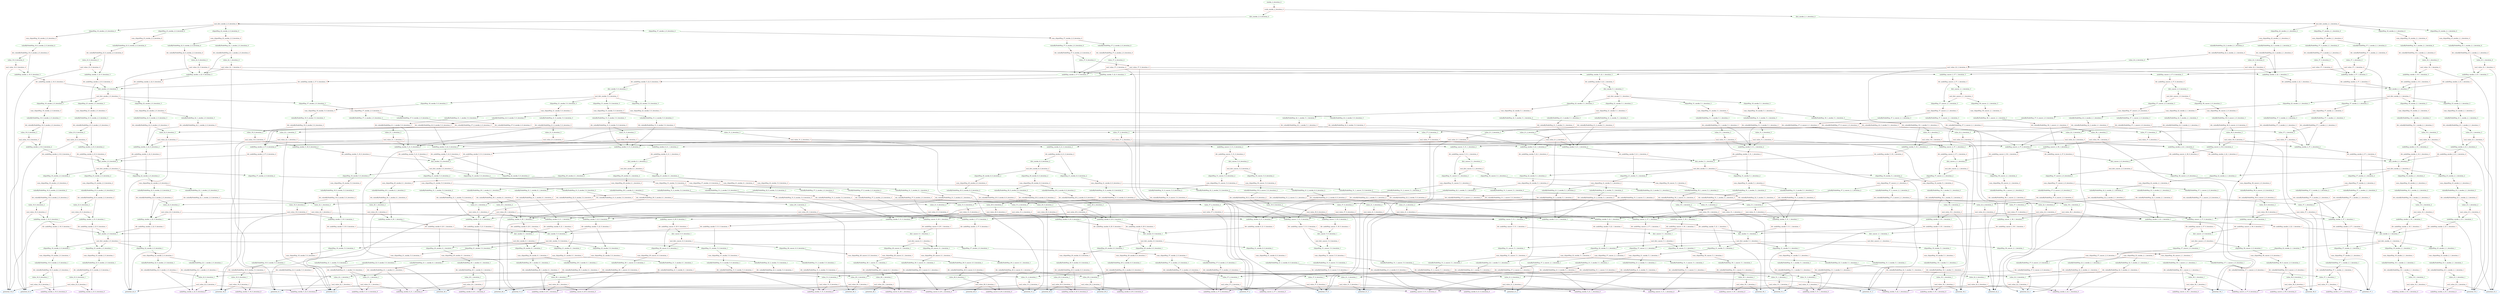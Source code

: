digraph G {
0 [label="smoke_2_iteration_4", shape=oval, color=limegreen];
1 [label="scale_smoke_2_iteration_4", shape=box, color=tomato];
2 [label="dist_smoke_2_0_iteration_4", shape=oval, color=limegreen];
3 [label="mul_dist_smoke_2_0_iteration_4", shape=box, color=tomato];
4 [label="cliqueMsg_16_smoke_2_0_iteration_4", shape=oval, color=limegreen];
5 [label="sum_cliqueMsg_16_smoke_2_0_iteration_4", shape=box, color=tomato];
6 [label="valueByNodeMsg_16_0_smoke_2_0_iteration_4", shape=oval, color=limegreen];
7 [label="div_valueByNodeMsg_16_0_smoke_2_0_iteration_4", shape=box, color=tomato];
8 [label="value_16_0_iteration_4", shape=oval, color=limegreen];
9 [label="mul_value_16_0_iteration_4", shape=box, color=tomato];
10 [label="potential_16_0", shape=oval, color=dodgerblue];
11 [label="nodeMsg_smoke_2_16_0_iteration_3", shape=oval, color=limegreen];
12 [label="div_nodeMsg_smoke_2_16_0_iteration_3", shape=box, color=tomato];
13 [label="dist_smoke_2_0_iteration_3", shape=oval, color=limegreen];
14 [label="mul_dist_smoke_2_0_iteration_3", shape=box, color=tomato];
15 [label="cliqueMsg_16_smoke_2_0_iteration_3", shape=oval, color=limegreen];
16 [label="sum_cliqueMsg_16_smoke_2_0_iteration_3", shape=box, color=tomato];
17 [label="valueByNodeMsg_16_0_smoke_2_0_iteration_3", shape=oval, color=limegreen];
18 [label="div_valueByNodeMsg_16_0_smoke_2_0_iteration_3", shape=box, color=tomato];
19 [label="value_16_0_iteration_3", shape=oval, color=limegreen];
20 [label="mul_value_16_0_iteration_3", shape=box, color=tomato];
21 [label="nodeMsg_smoke_2_16_0_iteration_2", shape=oval, color=limegreen];
22 [label="div_nodeMsg_smoke_2_16_0_iteration_2", shape=box, color=tomato];
23 [label="dist_smoke_2_0_iteration_2", shape=oval, color=limegreen];
24 [label="mul_dist_smoke_2_0_iteration_2", shape=box, color=tomato];
25 [label="cliqueMsg_16_smoke_2_0_iteration_2", shape=oval, color=limegreen];
26 [label="sum_cliqueMsg_16_smoke_2_0_iteration_2", shape=box, color=tomato];
27 [label="valueByNodeMsg_16_0_smoke_2_0_iteration_2", shape=oval, color=limegreen];
28 [label="div_valueByNodeMsg_16_0_smoke_2_0_iteration_2", shape=box, color=tomato];
29 [label="value_16_0_iteration_2", shape=oval, color=limegreen];
30 [label="mul_value_16_0_iteration_2", shape=box, color=tomato];
31 [label="nodeMsg_smoke_2_16_0_iteration_1", shape=oval, color=limegreen];
32 [label="div_nodeMsg_smoke_2_16_0_iteration_1", shape=box, color=tomato];
33 [label="dist_smoke_2_0_iteration_1", shape=oval, color=limegreen];
34 [label="mul_dist_smoke_2_0_iteration_1", shape=box, color=tomato];
35 [label="cliqueMsg_16_smoke_2_0_iteration_1", shape=oval, color=limegreen];
36 [label="sum_cliqueMsg_16_smoke_2_0_iteration_1", shape=box, color=tomato];
37 [label="valueByNodeMsg_16_0_smoke_2_0_iteration_1", shape=oval, color=limegreen];
38 [label="div_valueByNodeMsg_16_0_smoke_2_0_iteration_1", shape=box, color=tomato];
39 [label="value_16_0_iteration_1", shape=oval, color=limegreen];
40 [label="mul_value_16_0_iteration_1", shape=box, color=tomato];
41 [label="nodeMsg_smoke_2_16_0_iteration_0", shape=oval, color=darkviolet];
42 [label="cliqueMsg_22_smoke_2_0_iteration_1", shape=oval, color=limegreen];
43 [label="sum_cliqueMsg_22_smoke_2_0_iteration_1", shape=box, color=tomato];
44 [label="valueByNodeMsg_22_0_smoke_2_0_iteration_1", shape=oval, color=limegreen];
45 [label="div_valueByNodeMsg_22_0_smoke_2_0_iteration_1", shape=box, color=tomato];
46 [label="value_22_0_iteration_1", shape=oval, color=limegreen];
47 [label="mul_value_22_0_iteration_1", shape=box, color=tomato];
48 [label="potential_22_0", shape=oval, color=dodgerblue];
49 [label="nodeMsg_smoke_5_22_0_iteration_0", shape=oval, color=darkviolet];
50 [label="nodeMsg_smoke_2_22_0_iteration_0", shape=oval, color=darkviolet];
51 [label="valueByNodeMsg_22_1_smoke_2_0_iteration_1", shape=oval, color=limegreen];
52 [label="div_valueByNodeMsg_22_1_smoke_2_0_iteration_1", shape=box, color=tomato];
53 [label="value_22_1_iteration_1", shape=oval, color=limegreen];
54 [label="mul_value_22_1_iteration_1", shape=box, color=tomato];
55 [label="potential_22_1", shape=oval, color=dodgerblue];
56 [label="nodeMsg_smoke_5_22_1_iteration_0", shape=oval, color=darkviolet];
57 [label="cliqueMsg_23_smoke_2_0_iteration_1", shape=oval, color=limegreen];
58 [label="sum_cliqueMsg_23_smoke_2_0_iteration_1", shape=box, color=tomato];
59 [label="valueByNodeMsg_23_0_smoke_2_0_iteration_1", shape=oval, color=limegreen];
60 [label="div_valueByNodeMsg_23_0_smoke_2_0_iteration_1", shape=box, color=tomato];
61 [label="value_23_0_iteration_1", shape=oval, color=limegreen];
62 [label="mul_value_23_0_iteration_1", shape=box, color=tomato];
63 [label="potential_23_0", shape=oval, color=dodgerblue];
64 [label="nodeMsg_smoke_2_23_0_iteration_0", shape=oval, color=darkviolet];
65 [label="cliqueMsg_37_smoke_2_0_iteration_1", shape=oval, color=limegreen];
66 [label="sum_cliqueMsg_37_smoke_2_0_iteration_1", shape=box, color=tomato];
67 [label="valueByNodeMsg_37_0_smoke_2_0_iteration_1", shape=oval, color=limegreen];
68 [label="div_valueByNodeMsg_37_0_smoke_2_0_iteration_1", shape=box, color=tomato];
69 [label="value_37_0_iteration_1", shape=oval, color=limegreen];
70 [label="mul_value_37_0_iteration_1", shape=box, color=tomato];
71 [label="potential_37_0", shape=oval, color=dodgerblue];
72 [label="nodeMsg_smoke_2_37_0_iteration_0", shape=oval, color=darkviolet];
73 [label="nodeMsg_cancer_2_37_0_iteration_0", shape=oval, color=darkviolet];
74 [label="valueByNodeMsg_37_2_smoke_2_0_iteration_1", shape=oval, color=limegreen];
75 [label="div_valueByNodeMsg_37_2_smoke_2_0_iteration_1", shape=box, color=tomato];
76 [label="value_37_2_iteration_1", shape=oval, color=limegreen];
77 [label="mul_value_37_2_iteration_1", shape=box, color=tomato];
78 [label="potential_37_2", shape=oval, color=dodgerblue];
79 [label="nodeMsg_cancer_2_37_1_iteration_0", shape=oval, color=darkviolet];
80 [label="cliqueMsg_22_smoke_2_0_iteration_2", shape=oval, color=limegreen];
81 [label="sum_cliqueMsg_22_smoke_2_0_iteration_2", shape=box, color=tomato];
82 [label="valueByNodeMsg_22_0_smoke_2_0_iteration_2", shape=oval, color=limegreen];
83 [label="div_valueByNodeMsg_22_0_smoke_2_0_iteration_2", shape=box, color=tomato];
84 [label="value_22_0_iteration_2", shape=oval, color=limegreen];
85 [label="mul_value_22_0_iteration_2", shape=box, color=tomato];
86 [label="nodeMsg_smoke_5_22_0_iteration_1", shape=oval, color=limegreen];
87 [label="div_nodeMsg_smoke_5_22_0_iteration_1", shape=box, color=tomato];
88 [label="dist_smoke_5_0_iteration_1", shape=oval, color=limegreen];
89 [label="mul_dist_smoke_5_0_iteration_1", shape=box, color=tomato];
90 [label="cliqueMsg_18_smoke_5_0_iteration_1", shape=oval, color=limegreen];
91 [label="sum_cliqueMsg_18_smoke_5_0_iteration_1", shape=box, color=tomato];
92 [label="valueByNodeMsg_18_0_smoke_5_0_iteration_1", shape=oval, color=limegreen];
93 [label="div_valueByNodeMsg_18_0_smoke_5_0_iteration_1", shape=box, color=tomato];
94 [label="value_18_0_iteration_1", shape=oval, color=limegreen];
95 [label="mul_value_18_0_iteration_1", shape=box, color=tomato];
96 [label="potential_18_0", shape=oval, color=dodgerblue];
97 [label="nodeMsg_smoke_5_18_0_iteration_0", shape=oval, color=darkviolet];
98 [label="cliqueMsg_21_smoke_5_0_iteration_1", shape=oval, color=limegreen];
99 [label="sum_cliqueMsg_21_smoke_5_0_iteration_1", shape=box, color=tomato];
100 [label="valueByNodeMsg_21_1_smoke_5_0_iteration_1", shape=oval, color=limegreen];
101 [label="div_valueByNodeMsg_21_1_smoke_5_0_iteration_1", shape=box, color=tomato];
102 [label="value_21_1_iteration_1", shape=oval, color=limegreen];
103 [label="mul_value_21_1_iteration_1", shape=box, color=tomato];
104 [label="potential_21_1", shape=oval, color=dodgerblue];
105 [label="nodeMsg_smoke_6_21_1_iteration_0", shape=oval, color=darkviolet];
106 [label="nodeMsg_smoke_5_21_0_iteration_0", shape=oval, color=darkviolet];
107 [label="cliqueMsg_22_smoke_5_0_iteration_1", shape=oval, color=limegreen];
108 [label="sum_cliqueMsg_22_smoke_5_0_iteration_1", shape=box, color=tomato];
109 [label="valueByNodeMsg_22_0_smoke_5_0_iteration_1", shape=oval, color=limegreen];
110 [label="div_valueByNodeMsg_22_0_smoke_5_0_iteration_1", shape=box, color=tomato];
111 [label="valueByNodeMsg_22_2_smoke_5_0_iteration_1", shape=oval, color=limegreen];
112 [label="div_valueByNodeMsg_22_2_smoke_5_0_iteration_1", shape=box, color=tomato];
113 [label="value_22_2_iteration_1", shape=oval, color=limegreen];
114 [label="mul_value_22_2_iteration_1", shape=box, color=tomato];
115 [label="potential_22_2", shape=oval, color=dodgerblue];
116 [label="nodeMsg_smoke_2_22_1_iteration_0", shape=oval, color=darkviolet];
117 [label="cliqueMsg_31_smoke_5_0_iteration_1", shape=oval, color=limegreen];
118 [label="sum_cliqueMsg_31_smoke_5_0_iteration_1", shape=box, color=tomato];
119 [label="valueByNodeMsg_31_0_smoke_5_0_iteration_1", shape=oval, color=limegreen];
120 [label="div_valueByNodeMsg_31_0_smoke_5_0_iteration_1", shape=box, color=tomato];
121 [label="value_31_0_iteration_1", shape=oval, color=limegreen];
122 [label="mul_value_31_0_iteration_1", shape=box, color=tomato];
123 [label="potential_31_0", shape=oval, color=dodgerblue];
124 [label="nodeMsg_smoke_5_31_0_iteration_0", shape=oval, color=darkviolet];
125 [label="nodeMsg_cancer_5_31_0_iteration_0", shape=oval, color=darkviolet];
126 [label="valueByNodeMsg_31_2_smoke_5_0_iteration_1", shape=oval, color=limegreen];
127 [label="div_valueByNodeMsg_31_2_smoke_5_0_iteration_1", shape=box, color=tomato];
128 [label="value_31_2_iteration_1", shape=oval, color=limegreen];
129 [label="mul_value_31_2_iteration_1", shape=box, color=tomato];
130 [label="potential_31_2", shape=oval, color=dodgerblue];
131 [label="nodeMsg_cancer_5_31_1_iteration_0", shape=oval, color=darkviolet];
132 [label="nodeMsg_smoke_2_22_0_iteration_1", shape=oval, color=limegreen];
133 [label="div_nodeMsg_smoke_2_22_0_iteration_1", shape=box, color=tomato];
134 [label="valueByNodeMsg_22_1_smoke_2_0_iteration_2", shape=oval, color=limegreen];
135 [label="div_valueByNodeMsg_22_1_smoke_2_0_iteration_2", shape=box, color=tomato];
136 [label="value_22_1_iteration_2", shape=oval, color=limegreen];
137 [label="mul_value_22_1_iteration_2", shape=box, color=tomato];
138 [label="nodeMsg_smoke_5_22_1_iteration_1", shape=oval, color=limegreen];
139 [label="div_nodeMsg_smoke_5_22_1_iteration_1", shape=box, color=tomato];
140 [label="dist_smoke_5_1_iteration_1", shape=oval, color=limegreen];
141 [label="mul_dist_smoke_5_1_iteration_1", shape=box, color=tomato];
142 [label="cliqueMsg_18_smoke_5_1_iteration_1", shape=oval, color=limegreen];
143 [label="sum_cliqueMsg_18_smoke_5_1_iteration_1", shape=box, color=tomato];
144 [label="valueByNodeMsg_18_1_smoke_5_1_iteration_1", shape=oval, color=limegreen];
145 [label="div_valueByNodeMsg_18_1_smoke_5_1_iteration_1", shape=box, color=tomato];
146 [label="value_18_1_iteration_1", shape=oval, color=limegreen];
147 [label="mul_value_18_1_iteration_1", shape=box, color=tomato];
148 [label="potential_18_1", shape=oval, color=dodgerblue];
149 [label="nodeMsg_smoke_5_18_1_iteration_0", shape=oval, color=darkviolet];
150 [label="cliqueMsg_21_smoke_5_1_iteration_1", shape=oval, color=limegreen];
151 [label="sum_cliqueMsg_21_smoke_5_1_iteration_1", shape=box, color=tomato];
152 [label="valueByNodeMsg_21_2_smoke_5_1_iteration_1", shape=oval, color=limegreen];
153 [label="div_valueByNodeMsg_21_2_smoke_5_1_iteration_1", shape=box, color=tomato];
154 [label="value_21_2_iteration_1", shape=oval, color=limegreen];
155 [label="mul_value_21_2_iteration_1", shape=box, color=tomato];
156 [label="potential_21_2", shape=oval, color=dodgerblue];
157 [label="nodeMsg_smoke_6_21_0_iteration_0", shape=oval, color=darkviolet];
158 [label="nodeMsg_smoke_5_21_1_iteration_0", shape=oval, color=darkviolet];
159 [label="valueByNodeMsg_21_3_smoke_5_1_iteration_1", shape=oval, color=limegreen];
160 [label="div_valueByNodeMsg_21_3_smoke_5_1_iteration_1", shape=box, color=tomato];
161 [label="value_21_3_iteration_1", shape=oval, color=limegreen];
162 [label="mul_value_21_3_iteration_1", shape=box, color=tomato];
163 [label="potential_21_3", shape=oval, color=dodgerblue];
164 [label="cliqueMsg_22_smoke_5_1_iteration_1", shape=oval, color=limegreen];
165 [label="sum_cliqueMsg_22_smoke_5_1_iteration_1", shape=box, color=tomato];
166 [label="valueByNodeMsg_22_1_smoke_5_1_iteration_1", shape=oval, color=limegreen];
167 [label="div_valueByNodeMsg_22_1_smoke_5_1_iteration_1", shape=box, color=tomato];
168 [label="valueByNodeMsg_22_3_smoke_5_1_iteration_1", shape=oval, color=limegreen];
169 [label="div_valueByNodeMsg_22_3_smoke_5_1_iteration_1", shape=box, color=tomato];
170 [label="value_22_3_iteration_1", shape=oval, color=limegreen];
171 [label="mul_value_22_3_iteration_1", shape=box, color=tomato];
172 [label="potential_22_3", shape=oval, color=dodgerblue];
173 [label="cliqueMsg_31_smoke_5_1_iteration_1", shape=oval, color=limegreen];
174 [label="sum_cliqueMsg_31_smoke_5_1_iteration_1", shape=box, color=tomato];
175 [label="valueByNodeMsg_31_1_smoke_5_1_iteration_1", shape=oval, color=limegreen];
176 [label="div_valueByNodeMsg_31_1_smoke_5_1_iteration_1", shape=box, color=tomato];
177 [label="value_31_1_iteration_1", shape=oval, color=limegreen];
178 [label="mul_value_31_1_iteration_1", shape=box, color=tomato];
179 [label="potential_31_1", shape=oval, color=dodgerblue];
180 [label="nodeMsg_smoke_5_31_1_iteration_0", shape=oval, color=darkviolet];
181 [label="valueByNodeMsg_31_3_smoke_5_1_iteration_1", shape=oval, color=limegreen];
182 [label="div_valueByNodeMsg_31_3_smoke_5_1_iteration_1", shape=box, color=tomato];
183 [label="value_31_3_iteration_1", shape=oval, color=limegreen];
184 [label="mul_value_31_3_iteration_1", shape=box, color=tomato];
185 [label="potential_31_3", shape=oval, color=dodgerblue];
186 [label="cliqueMsg_23_smoke_2_0_iteration_2", shape=oval, color=limegreen];
187 [label="sum_cliqueMsg_23_smoke_2_0_iteration_2", shape=box, color=tomato];
188 [label="valueByNodeMsg_23_0_smoke_2_0_iteration_2", shape=oval, color=limegreen];
189 [label="div_valueByNodeMsg_23_0_smoke_2_0_iteration_2", shape=box, color=tomato];
190 [label="value_23_0_iteration_2", shape=oval, color=limegreen];
191 [label="mul_value_23_0_iteration_2", shape=box, color=tomato];
192 [label="nodeMsg_smoke_2_23_0_iteration_1", shape=oval, color=limegreen];
193 [label="div_nodeMsg_smoke_2_23_0_iteration_1", shape=box, color=tomato];
194 [label="cliqueMsg_37_smoke_2_0_iteration_2", shape=oval, color=limegreen];
195 [label="sum_cliqueMsg_37_smoke_2_0_iteration_2", shape=box, color=tomato];
196 [label="valueByNodeMsg_37_0_smoke_2_0_iteration_2", shape=oval, color=limegreen];
197 [label="div_valueByNodeMsg_37_0_smoke_2_0_iteration_2", shape=box, color=tomato];
198 [label="value_37_0_iteration_2", shape=oval, color=limegreen];
199 [label="mul_value_37_0_iteration_2", shape=box, color=tomato];
200 [label="nodeMsg_smoke_2_37_0_iteration_1", shape=oval, color=limegreen];
201 [label="div_nodeMsg_smoke_2_37_0_iteration_1", shape=box, color=tomato];
202 [label="nodeMsg_cancer_2_37_0_iteration_1", shape=oval, color=limegreen];
203 [label="div_nodeMsg_cancer_2_37_0_iteration_1", shape=box, color=tomato];
204 [label="dist_cancer_2_0_iteration_1", shape=oval, color=limegreen];
205 [label="mul_dist_cancer_2_0_iteration_1", shape=box, color=tomato];
206 [label="cliqueMsg_36_cancer_2_0_iteration_1", shape=oval, color=limegreen];
207 [label="sum_cliqueMsg_36_cancer_2_0_iteration_1", shape=box, color=tomato];
208 [label="valueByNodeMsg_36_0_cancer_2_0_iteration_1", shape=oval, color=limegreen];
209 [label="div_valueByNodeMsg_36_0_cancer_2_0_iteration_1", shape=box, color=tomato];
210 [label="value_36_0_iteration_1", shape=oval, color=limegreen];
211 [label="mul_value_36_0_iteration_1", shape=box, color=tomato];
212 [label="potential_36_0", shape=oval, color=dodgerblue];
213 [label="nodeMsg_cancer_2_36_0_iteration_0", shape=oval, color=darkviolet];
214 [label="cliqueMsg_37_cancer_2_0_iteration_1", shape=oval, color=limegreen];
215 [label="sum_cliqueMsg_37_cancer_2_0_iteration_1", shape=box, color=tomato];
216 [label="valueByNodeMsg_37_0_cancer_2_0_iteration_1", shape=oval, color=limegreen];
217 [label="div_valueByNodeMsg_37_0_cancer_2_0_iteration_1", shape=box, color=tomato];
218 [label="valueByNodeMsg_37_1_cancer_2_0_iteration_1", shape=oval, color=limegreen];
219 [label="div_valueByNodeMsg_37_1_cancer_2_0_iteration_1", shape=box, color=tomato];
220 [label="value_37_1_iteration_1", shape=oval, color=limegreen];
221 [label="mul_value_37_1_iteration_1", shape=box, color=tomato];
222 [label="potential_37_1", shape=oval, color=dodgerblue];
223 [label="nodeMsg_smoke_2_37_1_iteration_0", shape=oval, color=darkviolet];
224 [label="valueByNodeMsg_37_2_smoke_2_0_iteration_2", shape=oval, color=limegreen];
225 [label="div_valueByNodeMsg_37_2_smoke_2_0_iteration_2", shape=box, color=tomato];
226 [label="value_37_2_iteration_2", shape=oval, color=limegreen];
227 [label="mul_value_37_2_iteration_2", shape=box, color=tomato];
228 [label="nodeMsg_cancer_2_37_1_iteration_1", shape=oval, color=limegreen];
229 [label="div_nodeMsg_cancer_2_37_1_iteration_1", shape=box, color=tomato];
230 [label="dist_cancer_2_1_iteration_1", shape=oval, color=limegreen];
231 [label="mul_dist_cancer_2_1_iteration_1", shape=box, color=tomato];
232 [label="cliqueMsg_36_cancer_2_1_iteration_1", shape=oval, color=limegreen];
233 [label="sum_cliqueMsg_36_cancer_2_1_iteration_1", shape=box, color=tomato];
234 [label="valueByNodeMsg_36_1_cancer_2_1_iteration_1", shape=oval, color=limegreen];
235 [label="div_valueByNodeMsg_36_1_cancer_2_1_iteration_1", shape=box, color=tomato];
236 [label="value_36_1_iteration_1", shape=oval, color=limegreen];
237 [label="mul_value_36_1_iteration_1", shape=box, color=tomato];
238 [label="potential_36_1", shape=oval, color=dodgerblue];
239 [label="nodeMsg_cancer_2_36_1_iteration_0", shape=oval, color=darkviolet];
240 [label="cliqueMsg_37_cancer_2_1_iteration_1", shape=oval, color=limegreen];
241 [label="sum_cliqueMsg_37_cancer_2_1_iteration_1", shape=box, color=tomato];
242 [label="valueByNodeMsg_37_2_cancer_2_1_iteration_1", shape=oval, color=limegreen];
243 [label="div_valueByNodeMsg_37_2_cancer_2_1_iteration_1", shape=box, color=tomato];
244 [label="cliqueMsg_22_smoke_2_0_iteration_3", shape=oval, color=limegreen];
245 [label="sum_cliqueMsg_22_smoke_2_0_iteration_3", shape=box, color=tomato];
246 [label="valueByNodeMsg_22_0_smoke_2_0_iteration_3", shape=oval, color=limegreen];
247 [label="div_valueByNodeMsg_22_0_smoke_2_0_iteration_3", shape=box, color=tomato];
248 [label="value_22_0_iteration_3", shape=oval, color=limegreen];
249 [label="mul_value_22_0_iteration_3", shape=box, color=tomato];
250 [label="nodeMsg_smoke_5_22_0_iteration_2", shape=oval, color=limegreen];
251 [label="div_nodeMsg_smoke_5_22_0_iteration_2", shape=box, color=tomato];
252 [label="dist_smoke_5_0_iteration_2", shape=oval, color=limegreen];
253 [label="mul_dist_smoke_5_0_iteration_2", shape=box, color=tomato];
254 [label="cliqueMsg_18_smoke_5_0_iteration_2", shape=oval, color=limegreen];
255 [label="sum_cliqueMsg_18_smoke_5_0_iteration_2", shape=box, color=tomato];
256 [label="valueByNodeMsg_18_0_smoke_5_0_iteration_2", shape=oval, color=limegreen];
257 [label="div_valueByNodeMsg_18_0_smoke_5_0_iteration_2", shape=box, color=tomato];
258 [label="value_18_0_iteration_2", shape=oval, color=limegreen];
259 [label="mul_value_18_0_iteration_2", shape=box, color=tomato];
260 [label="nodeMsg_smoke_5_18_0_iteration_1", shape=oval, color=limegreen];
261 [label="div_nodeMsg_smoke_5_18_0_iteration_1", shape=box, color=tomato];
262 [label="cliqueMsg_21_smoke_5_0_iteration_2", shape=oval, color=limegreen];
263 [label="sum_cliqueMsg_21_smoke_5_0_iteration_2", shape=box, color=tomato];
264 [label="valueByNodeMsg_21_0_smoke_5_0_iteration_2", shape=oval, color=limegreen];
265 [label="div_valueByNodeMsg_21_0_smoke_5_0_iteration_2", shape=box, color=tomato];
266 [label="value_21_0_iteration_2", shape=oval, color=limegreen];
267 [label="mul_value_21_0_iteration_2", shape=box, color=tomato];
268 [label="nodeMsg_smoke_6_21_0_iteration_1", shape=oval, color=limegreen];
269 [label="div_nodeMsg_smoke_6_21_0_iteration_1", shape=box, color=tomato];
270 [label="dist_smoke_6_0_iteration_1", shape=oval, color=limegreen];
271 [label="mul_dist_smoke_6_0_iteration_1", shape=box, color=tomato];
272 [label="cliqueMsg_20_smoke_6_0_iteration_1", shape=oval, color=limegreen];
273 [label="sum_cliqueMsg_20_smoke_6_0_iteration_1", shape=box, color=tomato];
274 [label="valueByNodeMsg_20_0_smoke_6_0_iteration_1", shape=oval, color=limegreen];
275 [label="div_valueByNodeMsg_20_0_smoke_6_0_iteration_1", shape=box, color=tomato];
276 [label="value_20_0_iteration_1", shape=oval, color=limegreen];
277 [label="mul_value_20_0_iteration_1", shape=box, color=tomato];
278 [label="potential_20_0", shape=oval, color=dodgerblue];
279 [label="nodeMsg_smoke_6_20_0_iteration_0", shape=oval, color=darkviolet];
280 [label="cliqueMsg_21_smoke_6_0_iteration_1", shape=oval, color=limegreen];
281 [label="sum_cliqueMsg_21_smoke_6_0_iteration_1", shape=box, color=tomato];
282 [label="valueByNodeMsg_21_2_smoke_6_0_iteration_1", shape=oval, color=limegreen];
283 [label="div_valueByNodeMsg_21_2_smoke_6_0_iteration_1", shape=box, color=tomato];
284 [label="cliqueMsg_29_smoke_6_0_iteration_1", shape=oval, color=limegreen];
285 [label="sum_cliqueMsg_29_smoke_6_0_iteration_1", shape=box, color=tomato];
286 [label="valueByNodeMsg_29_2_smoke_6_0_iteration_1", shape=oval, color=limegreen];
287 [label="div_valueByNodeMsg_29_2_smoke_6_0_iteration_1", shape=box, color=tomato];
288 [label="value_29_2_iteration_1", shape=oval, color=limegreen];
289 [label="mul_value_29_2_iteration_1", shape=box, color=tomato];
290 [label="potential_29_2", shape=oval, color=dodgerblue];
291 [label="nodeMsg_smoke_6_29_0_iteration_0", shape=oval, color=darkviolet];
292 [label="nodeMsg_cancer_6_29_1_iteration_0", shape=oval, color=darkviolet];
293 [label="nodeMsg_smoke_5_21_0_iteration_1", shape=oval, color=limegreen];
294 [label="div_nodeMsg_smoke_5_21_0_iteration_1", shape=box, color=tomato];
295 [label="valueByNodeMsg_21_1_smoke_5_0_iteration_2", shape=oval, color=limegreen];
296 [label="div_valueByNodeMsg_21_1_smoke_5_0_iteration_2", shape=box, color=tomato];
297 [label="value_21_1_iteration_2", shape=oval, color=limegreen];
298 [label="mul_value_21_1_iteration_2", shape=box, color=tomato];
299 [label="nodeMsg_smoke_6_21_1_iteration_1", shape=oval, color=limegreen];
300 [label="div_nodeMsg_smoke_6_21_1_iteration_1", shape=box, color=tomato];
301 [label="dist_smoke_6_1_iteration_1", shape=oval, color=limegreen];
302 [label="mul_dist_smoke_6_1_iteration_1", shape=box, color=tomato];
303 [label="cliqueMsg_20_smoke_6_1_iteration_1", shape=oval, color=limegreen];
304 [label="sum_cliqueMsg_20_smoke_6_1_iteration_1", shape=box, color=tomato];
305 [label="valueByNodeMsg_20_1_smoke_6_1_iteration_1", shape=oval, color=limegreen];
306 [label="div_valueByNodeMsg_20_1_smoke_6_1_iteration_1", shape=box, color=tomato];
307 [label="value_20_1_iteration_1", shape=oval, color=limegreen];
308 [label="mul_value_20_1_iteration_1", shape=box, color=tomato];
309 [label="potential_20_1", shape=oval, color=dodgerblue];
310 [label="nodeMsg_smoke_6_20_1_iteration_0", shape=oval, color=darkviolet];
311 [label="cliqueMsg_21_smoke_6_1_iteration_1", shape=oval, color=limegreen];
312 [label="sum_cliqueMsg_21_smoke_6_1_iteration_1", shape=box, color=tomato];
313 [label="valueByNodeMsg_21_1_smoke_6_1_iteration_1", shape=oval, color=limegreen];
314 [label="div_valueByNodeMsg_21_1_smoke_6_1_iteration_1", shape=box, color=tomato];
315 [label="valueByNodeMsg_21_3_smoke_6_1_iteration_1", shape=oval, color=limegreen];
316 [label="div_valueByNodeMsg_21_3_smoke_6_1_iteration_1", shape=box, color=tomato];
317 [label="cliqueMsg_29_smoke_6_1_iteration_1", shape=oval, color=limegreen];
318 [label="sum_cliqueMsg_29_smoke_6_1_iteration_1", shape=box, color=tomato];
319 [label="valueByNodeMsg_29_1_smoke_6_1_iteration_1", shape=oval, color=limegreen];
320 [label="div_valueByNodeMsg_29_1_smoke_6_1_iteration_1", shape=box, color=tomato];
321 [label="value_29_1_iteration_1", shape=oval, color=limegreen];
322 [label="mul_value_29_1_iteration_1", shape=box, color=tomato];
323 [label="potential_29_1", shape=oval, color=dodgerblue];
324 [label="nodeMsg_smoke_6_29_1_iteration_0", shape=oval, color=darkviolet];
325 [label="nodeMsg_cancer_6_29_0_iteration_0", shape=oval, color=darkviolet];
326 [label="valueByNodeMsg_29_3_smoke_6_1_iteration_1", shape=oval, color=limegreen];
327 [label="div_valueByNodeMsg_29_3_smoke_6_1_iteration_1", shape=box, color=tomato];
328 [label="value_29_3_iteration_1", shape=oval, color=limegreen];
329 [label="mul_value_29_3_iteration_1", shape=box, color=tomato];
330 [label="potential_29_3", shape=oval, color=dodgerblue];
331 [label="cliqueMsg_22_smoke_5_0_iteration_2", shape=oval, color=limegreen];
332 [label="sum_cliqueMsg_22_smoke_5_0_iteration_2", shape=box, color=tomato];
333 [label="valueByNodeMsg_22_0_smoke_5_0_iteration_2", shape=oval, color=limegreen];
334 [label="div_valueByNodeMsg_22_0_smoke_5_0_iteration_2", shape=box, color=tomato];
335 [label="valueByNodeMsg_22_2_smoke_5_0_iteration_2", shape=oval, color=limegreen];
336 [label="div_valueByNodeMsg_22_2_smoke_5_0_iteration_2", shape=box, color=tomato];
337 [label="value_22_2_iteration_2", shape=oval, color=limegreen];
338 [label="mul_value_22_2_iteration_2", shape=box, color=tomato];
339 [label="nodeMsg_smoke_2_22_1_iteration_1", shape=oval, color=limegreen];
340 [label="div_nodeMsg_smoke_2_22_1_iteration_1", shape=box, color=tomato];
341 [label="dist_smoke_2_1_iteration_1", shape=oval, color=limegreen];
342 [label="mul_dist_smoke_2_1_iteration_1", shape=box, color=tomato];
343 [label="cliqueMsg_16_smoke_2_1_iteration_1", shape=oval, color=limegreen];
344 [label="sum_cliqueMsg_16_smoke_2_1_iteration_1", shape=box, color=tomato];
345 [label="valueByNodeMsg_16_1_smoke_2_1_iteration_1", shape=oval, color=limegreen];
346 [label="div_valueByNodeMsg_16_1_smoke_2_1_iteration_1", shape=box, color=tomato];
347 [label="value_16_1_iteration_1", shape=oval, color=limegreen];
348 [label="mul_value_16_1_iteration_1", shape=box, color=tomato];
349 [label="potential_16_1", shape=oval, color=dodgerblue];
350 [label="nodeMsg_smoke_2_16_1_iteration_0", shape=oval, color=darkviolet];
351 [label="cliqueMsg_22_smoke_2_1_iteration_1", shape=oval, color=limegreen];
352 [label="sum_cliqueMsg_22_smoke_2_1_iteration_1", shape=box, color=tomato];
353 [label="valueByNodeMsg_22_2_smoke_2_1_iteration_1", shape=oval, color=limegreen];
354 [label="div_valueByNodeMsg_22_2_smoke_2_1_iteration_1", shape=box, color=tomato];
355 [label="valueByNodeMsg_22_3_smoke_2_1_iteration_1", shape=oval, color=limegreen];
356 [label="div_valueByNodeMsg_22_3_smoke_2_1_iteration_1", shape=box, color=tomato];
357 [label="cliqueMsg_23_smoke_2_1_iteration_1", shape=oval, color=limegreen];
358 [label="sum_cliqueMsg_23_smoke_2_1_iteration_1", shape=box, color=tomato];
359 [label="valueByNodeMsg_23_1_smoke_2_1_iteration_1", shape=oval, color=limegreen];
360 [label="div_valueByNodeMsg_23_1_smoke_2_1_iteration_1", shape=box, color=tomato];
361 [label="value_23_1_iteration_1", shape=oval, color=limegreen];
362 [label="mul_value_23_1_iteration_1", shape=box, color=tomato];
363 [label="potential_23_1", shape=oval, color=dodgerblue];
364 [label="nodeMsg_smoke_2_23_1_iteration_0", shape=oval, color=darkviolet];
365 [label="cliqueMsg_37_smoke_2_1_iteration_1", shape=oval, color=limegreen];
366 [label="sum_cliqueMsg_37_smoke_2_1_iteration_1", shape=box, color=tomato];
367 [label="valueByNodeMsg_37_1_smoke_2_1_iteration_1", shape=oval, color=limegreen];
368 [label="div_valueByNodeMsg_37_1_smoke_2_1_iteration_1", shape=box, color=tomato];
369 [label="cliqueMsg_31_smoke_5_0_iteration_2", shape=oval, color=limegreen];
370 [label="sum_cliqueMsg_31_smoke_5_0_iteration_2", shape=box, color=tomato];
371 [label="valueByNodeMsg_31_0_smoke_5_0_iteration_2", shape=oval, color=limegreen];
372 [label="div_valueByNodeMsg_31_0_smoke_5_0_iteration_2", shape=box, color=tomato];
373 [label="value_31_0_iteration_2", shape=oval, color=limegreen];
374 [label="mul_value_31_0_iteration_2", shape=box, color=tomato];
375 [label="nodeMsg_smoke_5_31_0_iteration_1", shape=oval, color=limegreen];
376 [label="div_nodeMsg_smoke_5_31_0_iteration_1", shape=box, color=tomato];
377 [label="nodeMsg_cancer_5_31_0_iteration_1", shape=oval, color=limegreen];
378 [label="div_nodeMsg_cancer_5_31_0_iteration_1", shape=box, color=tomato];
379 [label="dist_cancer_5_0_iteration_1", shape=oval, color=limegreen];
380 [label="mul_dist_cancer_5_0_iteration_1", shape=box, color=tomato];
381 [label="cliqueMsg_31_cancer_5_0_iteration_1", shape=oval, color=limegreen];
382 [label="sum_cliqueMsg_31_cancer_5_0_iteration_1", shape=box, color=tomato];
383 [label="valueByNodeMsg_31_0_cancer_5_0_iteration_1", shape=oval, color=limegreen];
384 [label="div_valueByNodeMsg_31_0_cancer_5_0_iteration_1", shape=box, color=tomato];
385 [label="valueByNodeMsg_31_1_cancer_5_0_iteration_1", shape=oval, color=limegreen];
386 [label="div_valueByNodeMsg_31_1_cancer_5_0_iteration_1", shape=box, color=tomato];
387 [label="valueByNodeMsg_31_2_smoke_5_0_iteration_2", shape=oval, color=limegreen];
388 [label="div_valueByNodeMsg_31_2_smoke_5_0_iteration_2", shape=box, color=tomato];
389 [label="value_31_2_iteration_2", shape=oval, color=limegreen];
390 [label="mul_value_31_2_iteration_2", shape=box, color=tomato];
391 [label="nodeMsg_cancer_5_31_1_iteration_1", shape=oval, color=limegreen];
392 [label="div_nodeMsg_cancer_5_31_1_iteration_1", shape=box, color=tomato];
393 [label="dist_cancer_5_1_iteration_1", shape=oval, color=limegreen];
394 [label="mul_dist_cancer_5_1_iteration_1", shape=box, color=tomato];
395 [label="cliqueMsg_30_cancer_5_1_iteration_1", shape=oval, color=limegreen];
396 [label="sum_cliqueMsg_30_cancer_5_1_iteration_1", shape=box, color=tomato];
397 [label="valueByNodeMsg_30_1_cancer_5_1_iteration_1", shape=oval, color=limegreen];
398 [label="div_valueByNodeMsg_30_1_cancer_5_1_iteration_1", shape=box, color=tomato];
399 [label="value_30_1_iteration_1", shape=oval, color=limegreen];
400 [label="mul_value_30_1_iteration_1", shape=box, color=tomato];
401 [label="potential_30_1", shape=oval, color=dodgerblue];
402 [label="nodeMsg_cancer_5_30_1_iteration_0", shape=oval, color=darkviolet];
403 [label="cliqueMsg_31_cancer_5_1_iteration_1", shape=oval, color=limegreen];
404 [label="sum_cliqueMsg_31_cancer_5_1_iteration_1", shape=box, color=tomato];
405 [label="valueByNodeMsg_31_2_cancer_5_1_iteration_1", shape=oval, color=limegreen];
406 [label="div_valueByNodeMsg_31_2_cancer_5_1_iteration_1", shape=box, color=tomato];
407 [label="valueByNodeMsg_31_3_cancer_5_1_iteration_1", shape=oval, color=limegreen];
408 [label="div_valueByNodeMsg_31_3_cancer_5_1_iteration_1", shape=box, color=tomato];
409 [label="nodeMsg_smoke_2_22_0_iteration_2", shape=oval, color=limegreen];
410 [label="div_nodeMsg_smoke_2_22_0_iteration_2", shape=box, color=tomato];
411 [label="valueByNodeMsg_22_1_smoke_2_0_iteration_3", shape=oval, color=limegreen];
412 [label="div_valueByNodeMsg_22_1_smoke_2_0_iteration_3", shape=box, color=tomato];
413 [label="value_22_1_iteration_3", shape=oval, color=limegreen];
414 [label="mul_value_22_1_iteration_3", shape=box, color=tomato];
415 [label="nodeMsg_smoke_5_22_1_iteration_2", shape=oval, color=limegreen];
416 [label="div_nodeMsg_smoke_5_22_1_iteration_2", shape=box, color=tomato];
417 [label="dist_smoke_5_1_iteration_2", shape=oval, color=limegreen];
418 [label="mul_dist_smoke_5_1_iteration_2", shape=box, color=tomato];
419 [label="cliqueMsg_18_smoke_5_1_iteration_2", shape=oval, color=limegreen];
420 [label="sum_cliqueMsg_18_smoke_5_1_iteration_2", shape=box, color=tomato];
421 [label="valueByNodeMsg_18_1_smoke_5_1_iteration_2", shape=oval, color=limegreen];
422 [label="div_valueByNodeMsg_18_1_smoke_5_1_iteration_2", shape=box, color=tomato];
423 [label="value_18_1_iteration_2", shape=oval, color=limegreen];
424 [label="mul_value_18_1_iteration_2", shape=box, color=tomato];
425 [label="nodeMsg_smoke_5_18_1_iteration_1", shape=oval, color=limegreen];
426 [label="div_nodeMsg_smoke_5_18_1_iteration_1", shape=box, color=tomato];
427 [label="cliqueMsg_21_smoke_5_1_iteration_2", shape=oval, color=limegreen];
428 [label="sum_cliqueMsg_21_smoke_5_1_iteration_2", shape=box, color=tomato];
429 [label="valueByNodeMsg_21_2_smoke_5_1_iteration_2", shape=oval, color=limegreen];
430 [label="div_valueByNodeMsg_21_2_smoke_5_1_iteration_2", shape=box, color=tomato];
431 [label="value_21_2_iteration_2", shape=oval, color=limegreen];
432 [label="mul_value_21_2_iteration_2", shape=box, color=tomato];
433 [label="nodeMsg_smoke_5_21_1_iteration_1", shape=oval, color=limegreen];
434 [label="div_nodeMsg_smoke_5_21_1_iteration_1", shape=box, color=tomato];
435 [label="valueByNodeMsg_21_3_smoke_5_1_iteration_2", shape=oval, color=limegreen];
436 [label="div_valueByNodeMsg_21_3_smoke_5_1_iteration_2", shape=box, color=tomato];
437 [label="value_21_3_iteration_2", shape=oval, color=limegreen];
438 [label="mul_value_21_3_iteration_2", shape=box, color=tomato];
439 [label="cliqueMsg_22_smoke_5_1_iteration_2", shape=oval, color=limegreen];
440 [label="sum_cliqueMsg_22_smoke_5_1_iteration_2", shape=box, color=tomato];
441 [label="valueByNodeMsg_22_1_smoke_5_1_iteration_2", shape=oval, color=limegreen];
442 [label="div_valueByNodeMsg_22_1_smoke_5_1_iteration_2", shape=box, color=tomato];
443 [label="valueByNodeMsg_22_3_smoke_5_1_iteration_2", shape=oval, color=limegreen];
444 [label="div_valueByNodeMsg_22_3_smoke_5_1_iteration_2", shape=box, color=tomato];
445 [label="value_22_3_iteration_2", shape=oval, color=limegreen];
446 [label="mul_value_22_3_iteration_2", shape=box, color=tomato];
447 [label="cliqueMsg_31_smoke_5_1_iteration_2", shape=oval, color=limegreen];
448 [label="sum_cliqueMsg_31_smoke_5_1_iteration_2", shape=box, color=tomato];
449 [label="valueByNodeMsg_31_1_smoke_5_1_iteration_2", shape=oval, color=limegreen];
450 [label="div_valueByNodeMsg_31_1_smoke_5_1_iteration_2", shape=box, color=tomato];
451 [label="value_31_1_iteration_2", shape=oval, color=limegreen];
452 [label="mul_value_31_1_iteration_2", shape=box, color=tomato];
453 [label="nodeMsg_smoke_5_31_1_iteration_1", shape=oval, color=limegreen];
454 [label="div_nodeMsg_smoke_5_31_1_iteration_1", shape=box, color=tomato];
455 [label="valueByNodeMsg_31_3_smoke_5_1_iteration_2", shape=oval, color=limegreen];
456 [label="div_valueByNodeMsg_31_3_smoke_5_1_iteration_2", shape=box, color=tomato];
457 [label="value_31_3_iteration_2", shape=oval, color=limegreen];
458 [label="mul_value_31_3_iteration_2", shape=box, color=tomato];
459 [label="cliqueMsg_23_smoke_2_0_iteration_3", shape=oval, color=limegreen];
460 [label="sum_cliqueMsg_23_smoke_2_0_iteration_3", shape=box, color=tomato];
461 [label="valueByNodeMsg_23_0_smoke_2_0_iteration_3", shape=oval, color=limegreen];
462 [label="div_valueByNodeMsg_23_0_smoke_2_0_iteration_3", shape=box, color=tomato];
463 [label="value_23_0_iteration_3", shape=oval, color=limegreen];
464 [label="mul_value_23_0_iteration_3", shape=box, color=tomato];
465 [label="nodeMsg_smoke_2_23_0_iteration_2", shape=oval, color=limegreen];
466 [label="div_nodeMsg_smoke_2_23_0_iteration_2", shape=box, color=tomato];
467 [label="cliqueMsg_37_smoke_2_0_iteration_3", shape=oval, color=limegreen];
468 [label="sum_cliqueMsg_37_smoke_2_0_iteration_3", shape=box, color=tomato];
469 [label="valueByNodeMsg_37_0_smoke_2_0_iteration_3", shape=oval, color=limegreen];
470 [label="div_valueByNodeMsg_37_0_smoke_2_0_iteration_3", shape=box, color=tomato];
471 [label="value_37_0_iteration_3", shape=oval, color=limegreen];
472 [label="mul_value_37_0_iteration_3", shape=box, color=tomato];
473 [label="nodeMsg_smoke_2_37_0_iteration_2", shape=oval, color=limegreen];
474 [label="div_nodeMsg_smoke_2_37_0_iteration_2", shape=box, color=tomato];
475 [label="nodeMsg_cancer_2_37_0_iteration_2", shape=oval, color=limegreen];
476 [label="div_nodeMsg_cancer_2_37_0_iteration_2", shape=box, color=tomato];
477 [label="dist_cancer_2_0_iteration_2", shape=oval, color=limegreen];
478 [label="mul_dist_cancer_2_0_iteration_2", shape=box, color=tomato];
479 [label="cliqueMsg_36_cancer_2_0_iteration_2", shape=oval, color=limegreen];
480 [label="sum_cliqueMsg_36_cancer_2_0_iteration_2", shape=box, color=tomato];
481 [label="valueByNodeMsg_36_0_cancer_2_0_iteration_2", shape=oval, color=limegreen];
482 [label="div_valueByNodeMsg_36_0_cancer_2_0_iteration_2", shape=box, color=tomato];
483 [label="value_36_0_iteration_2", shape=oval, color=limegreen];
484 [label="mul_value_36_0_iteration_2", shape=box, color=tomato];
485 [label="nodeMsg_cancer_2_36_0_iteration_1", shape=oval, color=limegreen];
486 [label="div_nodeMsg_cancer_2_36_0_iteration_1", shape=box, color=tomato];
487 [label="cliqueMsg_37_cancer_2_0_iteration_2", shape=oval, color=limegreen];
488 [label="sum_cliqueMsg_37_cancer_2_0_iteration_2", shape=box, color=tomato];
489 [label="valueByNodeMsg_37_0_cancer_2_0_iteration_2", shape=oval, color=limegreen];
490 [label="div_valueByNodeMsg_37_0_cancer_2_0_iteration_2", shape=box, color=tomato];
491 [label="valueByNodeMsg_37_1_cancer_2_0_iteration_2", shape=oval, color=limegreen];
492 [label="div_valueByNodeMsg_37_1_cancer_2_0_iteration_2", shape=box, color=tomato];
493 [label="value_37_1_iteration_2", shape=oval, color=limegreen];
494 [label="mul_value_37_1_iteration_2", shape=box, color=tomato];
495 [label="nodeMsg_smoke_2_37_1_iteration_1", shape=oval, color=limegreen];
496 [label="div_nodeMsg_smoke_2_37_1_iteration_1", shape=box, color=tomato];
497 [label="valueByNodeMsg_37_2_smoke_2_0_iteration_3", shape=oval, color=limegreen];
498 [label="div_valueByNodeMsg_37_2_smoke_2_0_iteration_3", shape=box, color=tomato];
499 [label="value_37_2_iteration_3", shape=oval, color=limegreen];
500 [label="mul_value_37_2_iteration_3", shape=box, color=tomato];
501 [label="nodeMsg_cancer_2_37_1_iteration_2", shape=oval, color=limegreen];
502 [label="div_nodeMsg_cancer_2_37_1_iteration_2", shape=box, color=tomato];
503 [label="dist_cancer_2_1_iteration_2", shape=oval, color=limegreen];
504 [label="mul_dist_cancer_2_1_iteration_2", shape=box, color=tomato];
505 [label="cliqueMsg_36_cancer_2_1_iteration_2", shape=oval, color=limegreen];
506 [label="sum_cliqueMsg_36_cancer_2_1_iteration_2", shape=box, color=tomato];
507 [label="valueByNodeMsg_36_1_cancer_2_1_iteration_2", shape=oval, color=limegreen];
508 [label="div_valueByNodeMsg_36_1_cancer_2_1_iteration_2", shape=box, color=tomato];
509 [label="value_36_1_iteration_2", shape=oval, color=limegreen];
510 [label="mul_value_36_1_iteration_2", shape=box, color=tomato];
511 [label="nodeMsg_cancer_2_36_1_iteration_1", shape=oval, color=limegreen];
512 [label="div_nodeMsg_cancer_2_36_1_iteration_1", shape=box, color=tomato];
513 [label="cliqueMsg_37_cancer_2_1_iteration_2", shape=oval, color=limegreen];
514 [label="sum_cliqueMsg_37_cancer_2_1_iteration_2", shape=box, color=tomato];
515 [label="valueByNodeMsg_37_2_cancer_2_1_iteration_2", shape=oval, color=limegreen];
516 [label="div_valueByNodeMsg_37_2_cancer_2_1_iteration_2", shape=box, color=tomato];
517 [label="valueByNodeMsg_37_3_cancer_2_1_iteration_2", shape=oval, color=limegreen];
518 [label="div_valueByNodeMsg_37_3_cancer_2_1_iteration_2", shape=box, color=tomato];
519 [label="value_37_3_iteration_2", shape=oval, color=limegreen];
520 [label="mul_value_37_3_iteration_2", shape=box, color=tomato];
521 [label="cliqueMsg_22_smoke_2_0_iteration_4", shape=oval, color=limegreen];
522 [label="sum_cliqueMsg_22_smoke_2_0_iteration_4", shape=box, color=tomato];
523 [label="valueByNodeMsg_22_0_smoke_2_0_iteration_4", shape=oval, color=limegreen];
524 [label="div_valueByNodeMsg_22_0_smoke_2_0_iteration_4", shape=box, color=tomato];
525 [label="value_22_0_iteration_4", shape=oval, color=limegreen];
526 [label="mul_value_22_0_iteration_4", shape=box, color=tomato];
527 [label="nodeMsg_smoke_5_22_0_iteration_3", shape=oval, color=limegreen];
528 [label="div_nodeMsg_smoke_5_22_0_iteration_3", shape=box, color=tomato];
529 [label="dist_smoke_5_0_iteration_3", shape=oval, color=limegreen];
530 [label="mul_dist_smoke_5_0_iteration_3", shape=box, color=tomato];
531 [label="cliqueMsg_18_smoke_5_0_iteration_3", shape=oval, color=limegreen];
532 [label="sum_cliqueMsg_18_smoke_5_0_iteration_3", shape=box, color=tomato];
533 [label="valueByNodeMsg_18_0_smoke_5_0_iteration_3", shape=oval, color=limegreen];
534 [label="div_valueByNodeMsg_18_0_smoke_5_0_iteration_3", shape=box, color=tomato];
535 [label="value_18_0_iteration_3", shape=oval, color=limegreen];
536 [label="mul_value_18_0_iteration_3", shape=box, color=tomato];
537 [label="nodeMsg_smoke_5_18_0_iteration_2", shape=oval, color=limegreen];
538 [label="div_nodeMsg_smoke_5_18_0_iteration_2", shape=box, color=tomato];
539 [label="cliqueMsg_21_smoke_5_0_iteration_3", shape=oval, color=limegreen];
540 [label="sum_cliqueMsg_21_smoke_5_0_iteration_3", shape=box, color=tomato];
541 [label="valueByNodeMsg_21_0_smoke_5_0_iteration_3", shape=oval, color=limegreen];
542 [label="div_valueByNodeMsg_21_0_smoke_5_0_iteration_3", shape=box, color=tomato];
543 [label="value_21_0_iteration_3", shape=oval, color=limegreen];
544 [label="mul_value_21_0_iteration_3", shape=box, color=tomato];
545 [label="nodeMsg_smoke_6_21_0_iteration_2", shape=oval, color=limegreen];
546 [label="div_nodeMsg_smoke_6_21_0_iteration_2", shape=box, color=tomato];
547 [label="dist_smoke_6_0_iteration_2", shape=oval, color=limegreen];
548 [label="mul_dist_smoke_6_0_iteration_2", shape=box, color=tomato];
549 [label="cliqueMsg_20_smoke_6_0_iteration_2", shape=oval, color=limegreen];
550 [label="sum_cliqueMsg_20_smoke_6_0_iteration_2", shape=box, color=tomato];
551 [label="valueByNodeMsg_20_0_smoke_6_0_iteration_2", shape=oval, color=limegreen];
552 [label="div_valueByNodeMsg_20_0_smoke_6_0_iteration_2", shape=box, color=tomato];
553 [label="value_20_0_iteration_2", shape=oval, color=limegreen];
554 [label="mul_value_20_0_iteration_2", shape=box, color=tomato];
555 [label="nodeMsg_smoke_6_20_0_iteration_1", shape=oval, color=limegreen];
556 [label="div_nodeMsg_smoke_6_20_0_iteration_1", shape=box, color=tomato];
557 [label="cliqueMsg_21_smoke_6_0_iteration_2", shape=oval, color=limegreen];
558 [label="sum_cliqueMsg_21_smoke_6_0_iteration_2", shape=box, color=tomato];
559 [label="valueByNodeMsg_21_0_smoke_6_0_iteration_2", shape=oval, color=limegreen];
560 [label="div_valueByNodeMsg_21_0_smoke_6_0_iteration_2", shape=box, color=tomato];
561 [label="valueByNodeMsg_21_2_smoke_6_0_iteration_2", shape=oval, color=limegreen];
562 [label="div_valueByNodeMsg_21_2_smoke_6_0_iteration_2", shape=box, color=tomato];
563 [label="cliqueMsg_29_smoke_6_0_iteration_2", shape=oval, color=limegreen];
564 [label="sum_cliqueMsg_29_smoke_6_0_iteration_2", shape=box, color=tomato];
565 [label="valueByNodeMsg_29_0_smoke_6_0_iteration_2", shape=oval, color=limegreen];
566 [label="div_valueByNodeMsg_29_0_smoke_6_0_iteration_2", shape=box, color=tomato];
567 [label="value_29_0_iteration_2", shape=oval, color=limegreen];
568 [label="mul_value_29_0_iteration_2", shape=box, color=tomato];
569 [label="nodeMsg_smoke_6_29_0_iteration_1", shape=oval, color=limegreen];
570 [label="div_nodeMsg_smoke_6_29_0_iteration_1", shape=box, color=tomato];
571 [label="nodeMsg_cancer_6_29_0_iteration_1", shape=oval, color=limegreen];
572 [label="div_nodeMsg_cancer_6_29_0_iteration_1", shape=box, color=tomato];
573 [label="dist_cancer_6_0_iteration_1", shape=oval, color=limegreen];
574 [label="mul_dist_cancer_6_0_iteration_1", shape=box, color=tomato];
575 [label="cliqueMsg_28_cancer_6_0_iteration_1", shape=oval, color=limegreen];
576 [label="sum_cliqueMsg_28_cancer_6_0_iteration_1", shape=box, color=tomato];
577 [label="valueByNodeMsg_28_0_cancer_6_0_iteration_1", shape=oval, color=limegreen];
578 [label="div_valueByNodeMsg_28_0_cancer_6_0_iteration_1", shape=box, color=tomato];
579 [label="value_28_0_iteration_1", shape=oval, color=limegreen];
580 [label="mul_value_28_0_iteration_1", shape=box, color=tomato];
581 [label="potential_28_0", shape=oval, color=dodgerblue];
582 [label="nodeMsg_cancer_6_28_0_iteration_0", shape=oval, color=darkviolet];
583 [label="cliqueMsg_29_cancer_6_0_iteration_1", shape=oval, color=limegreen];
584 [label="sum_cliqueMsg_29_cancer_6_0_iteration_1", shape=box, color=tomato];
585 [label="valueByNodeMsg_29_1_cancer_6_0_iteration_1", shape=oval, color=limegreen];
586 [label="div_valueByNodeMsg_29_1_cancer_6_0_iteration_1", shape=box, color=tomato];
587 [label="valueByNodeMsg_29_2_smoke_6_0_iteration_2", shape=oval, color=limegreen];
588 [label="div_valueByNodeMsg_29_2_smoke_6_0_iteration_2", shape=box, color=tomato];
589 [label="value_29_2_iteration_2", shape=oval, color=limegreen];
590 [label="mul_value_29_2_iteration_2", shape=box, color=tomato];
591 [label="nodeMsg_cancer_6_29_1_iteration_1", shape=oval, color=limegreen];
592 [label="div_nodeMsg_cancer_6_29_1_iteration_1", shape=box, color=tomato];
593 [label="dist_cancer_6_1_iteration_1", shape=oval, color=limegreen];
594 [label="mul_dist_cancer_6_1_iteration_1", shape=box, color=tomato];
595 [label="cliqueMsg_28_cancer_6_1_iteration_1", shape=oval, color=limegreen];
596 [label="sum_cliqueMsg_28_cancer_6_1_iteration_1", shape=box, color=tomato];
597 [label="valueByNodeMsg_28_1_cancer_6_1_iteration_1", shape=oval, color=limegreen];
598 [label="div_valueByNodeMsg_28_1_cancer_6_1_iteration_1", shape=box, color=tomato];
599 [label="value_28_1_iteration_1", shape=oval, color=limegreen];
600 [label="mul_value_28_1_iteration_1", shape=box, color=tomato];
601 [label="potential_28_1", shape=oval, color=dodgerblue];
602 [label="nodeMsg_cancer_6_28_1_iteration_0", shape=oval, color=darkviolet];
603 [label="cliqueMsg_29_cancer_6_1_iteration_1", shape=oval, color=limegreen];
604 [label="sum_cliqueMsg_29_cancer_6_1_iteration_1", shape=box, color=tomato];
605 [label="valueByNodeMsg_29_2_cancer_6_1_iteration_1", shape=oval, color=limegreen];
606 [label="div_valueByNodeMsg_29_2_cancer_6_1_iteration_1", shape=box, color=tomato];
607 [label="valueByNodeMsg_29_3_cancer_6_1_iteration_1", shape=oval, color=limegreen];
608 [label="div_valueByNodeMsg_29_3_cancer_6_1_iteration_1", shape=box, color=tomato];
609 [label="nodeMsg_smoke_5_21_0_iteration_2", shape=oval, color=limegreen];
610 [label="div_nodeMsg_smoke_5_21_0_iteration_2", shape=box, color=tomato];
611 [label="valueByNodeMsg_21_1_smoke_5_0_iteration_3", shape=oval, color=limegreen];
612 [label="div_valueByNodeMsg_21_1_smoke_5_0_iteration_3", shape=box, color=tomato];
613 [label="value_21_1_iteration_3", shape=oval, color=limegreen];
614 [label="mul_value_21_1_iteration_3", shape=box, color=tomato];
615 [label="nodeMsg_smoke_6_21_1_iteration_2", shape=oval, color=limegreen];
616 [label="div_nodeMsg_smoke_6_21_1_iteration_2", shape=box, color=tomato];
617 [label="dist_smoke_6_1_iteration_2", shape=oval, color=limegreen];
618 [label="mul_dist_smoke_6_1_iteration_2", shape=box, color=tomato];
619 [label="cliqueMsg_20_smoke_6_1_iteration_2", shape=oval, color=limegreen];
620 [label="sum_cliqueMsg_20_smoke_6_1_iteration_2", shape=box, color=tomato];
621 [label="valueByNodeMsg_20_1_smoke_6_1_iteration_2", shape=oval, color=limegreen];
622 [label="div_valueByNodeMsg_20_1_smoke_6_1_iteration_2", shape=box, color=tomato];
623 [label="value_20_1_iteration_2", shape=oval, color=limegreen];
624 [label="mul_value_20_1_iteration_2", shape=box, color=tomato];
625 [label="nodeMsg_smoke_6_20_1_iteration_1", shape=oval, color=limegreen];
626 [label="div_nodeMsg_smoke_6_20_1_iteration_1", shape=box, color=tomato];
627 [label="cliqueMsg_21_smoke_6_1_iteration_2", shape=oval, color=limegreen];
628 [label="sum_cliqueMsg_21_smoke_6_1_iteration_2", shape=box, color=tomato];
629 [label="valueByNodeMsg_21_1_smoke_6_1_iteration_2", shape=oval, color=limegreen];
630 [label="div_valueByNodeMsg_21_1_smoke_6_1_iteration_2", shape=box, color=tomato];
631 [label="valueByNodeMsg_21_3_smoke_6_1_iteration_2", shape=oval, color=limegreen];
632 [label="div_valueByNodeMsg_21_3_smoke_6_1_iteration_2", shape=box, color=tomato];
633 [label="cliqueMsg_29_smoke_6_1_iteration_2", shape=oval, color=limegreen];
634 [label="sum_cliqueMsg_29_smoke_6_1_iteration_2", shape=box, color=tomato];
635 [label="valueByNodeMsg_29_1_smoke_6_1_iteration_2", shape=oval, color=limegreen];
636 [label="div_valueByNodeMsg_29_1_smoke_6_1_iteration_2", shape=box, color=tomato];
637 [label="value_29_1_iteration_2", shape=oval, color=limegreen];
638 [label="mul_value_29_1_iteration_2", shape=box, color=tomato];
639 [label="nodeMsg_smoke_6_29_1_iteration_1", shape=oval, color=limegreen];
640 [label="div_nodeMsg_smoke_6_29_1_iteration_1", shape=box, color=tomato];
641 [label="valueByNodeMsg_29_3_smoke_6_1_iteration_2", shape=oval, color=limegreen];
642 [label="div_valueByNodeMsg_29_3_smoke_6_1_iteration_2", shape=box, color=tomato];
643 [label="value_29_3_iteration_2", shape=oval, color=limegreen];
644 [label="mul_value_29_3_iteration_2", shape=box, color=tomato];
645 [label="cliqueMsg_22_smoke_5_0_iteration_3", shape=oval, color=limegreen];
646 [label="sum_cliqueMsg_22_smoke_5_0_iteration_3", shape=box, color=tomato];
647 [label="valueByNodeMsg_22_0_smoke_5_0_iteration_3", shape=oval, color=limegreen];
648 [label="div_valueByNodeMsg_22_0_smoke_5_0_iteration_3", shape=box, color=tomato];
649 [label="valueByNodeMsg_22_2_smoke_5_0_iteration_3", shape=oval, color=limegreen];
650 [label="div_valueByNodeMsg_22_2_smoke_5_0_iteration_3", shape=box, color=tomato];
651 [label="value_22_2_iteration_3", shape=oval, color=limegreen];
652 [label="mul_value_22_2_iteration_3", shape=box, color=tomato];
653 [label="nodeMsg_smoke_2_22_1_iteration_2", shape=oval, color=limegreen];
654 [label="div_nodeMsg_smoke_2_22_1_iteration_2", shape=box, color=tomato];
655 [label="dist_smoke_2_1_iteration_2", shape=oval, color=limegreen];
656 [label="mul_dist_smoke_2_1_iteration_2", shape=box, color=tomato];
657 [label="cliqueMsg_16_smoke_2_1_iteration_2", shape=oval, color=limegreen];
658 [label="sum_cliqueMsg_16_smoke_2_1_iteration_2", shape=box, color=tomato];
659 [label="valueByNodeMsg_16_1_smoke_2_1_iteration_2", shape=oval, color=limegreen];
660 [label="div_valueByNodeMsg_16_1_smoke_2_1_iteration_2", shape=box, color=tomato];
661 [label="value_16_1_iteration_2", shape=oval, color=limegreen];
662 [label="mul_value_16_1_iteration_2", shape=box, color=tomato];
663 [label="nodeMsg_smoke_2_16_1_iteration_1", shape=oval, color=limegreen];
664 [label="div_nodeMsg_smoke_2_16_1_iteration_1", shape=box, color=tomato];
665 [label="cliqueMsg_22_smoke_2_1_iteration_2", shape=oval, color=limegreen];
666 [label="sum_cliqueMsg_22_smoke_2_1_iteration_2", shape=box, color=tomato];
667 [label="valueByNodeMsg_22_2_smoke_2_1_iteration_2", shape=oval, color=limegreen];
668 [label="div_valueByNodeMsg_22_2_smoke_2_1_iteration_2", shape=box, color=tomato];
669 [label="valueByNodeMsg_22_3_smoke_2_1_iteration_2", shape=oval, color=limegreen];
670 [label="div_valueByNodeMsg_22_3_smoke_2_1_iteration_2", shape=box, color=tomato];
671 [label="cliqueMsg_23_smoke_2_1_iteration_2", shape=oval, color=limegreen];
672 [label="sum_cliqueMsg_23_smoke_2_1_iteration_2", shape=box, color=tomato];
673 [label="valueByNodeMsg_23_1_smoke_2_1_iteration_2", shape=oval, color=limegreen];
674 [label="div_valueByNodeMsg_23_1_smoke_2_1_iteration_2", shape=box, color=tomato];
675 [label="value_23_1_iteration_2", shape=oval, color=limegreen];
676 [label="mul_value_23_1_iteration_2", shape=box, color=tomato];
677 [label="nodeMsg_smoke_2_23_1_iteration_1", shape=oval, color=limegreen];
678 [label="div_nodeMsg_smoke_2_23_1_iteration_1", shape=box, color=tomato];
679 [label="cliqueMsg_37_smoke_2_1_iteration_2", shape=oval, color=limegreen];
680 [label="sum_cliqueMsg_37_smoke_2_1_iteration_2", shape=box, color=tomato];
681 [label="valueByNodeMsg_37_1_smoke_2_1_iteration_2", shape=oval, color=limegreen];
682 [label="div_valueByNodeMsg_37_1_smoke_2_1_iteration_2", shape=box, color=tomato];
683 [label="valueByNodeMsg_37_3_smoke_2_1_iteration_2", shape=oval, color=limegreen];
684 [label="div_valueByNodeMsg_37_3_smoke_2_1_iteration_2", shape=box, color=tomato];
685 [label="cliqueMsg_31_smoke_5_0_iteration_3", shape=oval, color=limegreen];
686 [label="sum_cliqueMsg_31_smoke_5_0_iteration_3", shape=box, color=tomato];
687 [label="valueByNodeMsg_31_0_smoke_5_0_iteration_3", shape=oval, color=limegreen];
688 [label="div_valueByNodeMsg_31_0_smoke_5_0_iteration_3", shape=box, color=tomato];
689 [label="value_31_0_iteration_3", shape=oval, color=limegreen];
690 [label="mul_value_31_0_iteration_3", shape=box, color=tomato];
691 [label="nodeMsg_smoke_5_31_0_iteration_2", shape=oval, color=limegreen];
692 [label="div_nodeMsg_smoke_5_31_0_iteration_2", shape=box, color=tomato];
693 [label="nodeMsg_cancer_5_31_0_iteration_2", shape=oval, color=limegreen];
694 [label="div_nodeMsg_cancer_5_31_0_iteration_2", shape=box, color=tomato];
695 [label="dist_cancer_5_0_iteration_2", shape=oval, color=limegreen];
696 [label="mul_dist_cancer_5_0_iteration_2", shape=box, color=tomato];
697 [label="cliqueMsg_30_cancer_5_0_iteration_2", shape=oval, color=limegreen];
698 [label="sum_cliqueMsg_30_cancer_5_0_iteration_2", shape=box, color=tomato];
699 [label="valueByNodeMsg_30_0_cancer_5_0_iteration_2", shape=oval, color=limegreen];
700 [label="div_valueByNodeMsg_30_0_cancer_5_0_iteration_2", shape=box, color=tomato];
701 [label="value_30_0_iteration_2", shape=oval, color=limegreen];
702 [label="mul_value_30_0_iteration_2", shape=box, color=tomato];
703 [label="nodeMsg_cancer_5_30_0_iteration_1", shape=oval, color=limegreen];
704 [label="div_nodeMsg_cancer_5_30_0_iteration_1", shape=box, color=tomato];
705 [label="cliqueMsg_31_cancer_5_0_iteration_2", shape=oval, color=limegreen];
706 [label="sum_cliqueMsg_31_cancer_5_0_iteration_2", shape=box, color=tomato];
707 [label="valueByNodeMsg_31_0_cancer_5_0_iteration_2", shape=oval, color=limegreen];
708 [label="div_valueByNodeMsg_31_0_cancer_5_0_iteration_2", shape=box, color=tomato];
709 [label="valueByNodeMsg_31_1_cancer_5_0_iteration_2", shape=oval, color=limegreen];
710 [label="div_valueByNodeMsg_31_1_cancer_5_0_iteration_2", shape=box, color=tomato];
711 [label="valueByNodeMsg_31_2_smoke_5_0_iteration_3", shape=oval, color=limegreen];
712 [label="div_valueByNodeMsg_31_2_smoke_5_0_iteration_3", shape=box, color=tomato];
713 [label="value_31_2_iteration_3", shape=oval, color=limegreen];
714 [label="mul_value_31_2_iteration_3", shape=box, color=tomato];
715 [label="nodeMsg_cancer_5_31_1_iteration_2", shape=oval, color=limegreen];
716 [label="div_nodeMsg_cancer_5_31_1_iteration_2", shape=box, color=tomato];
717 [label="dist_cancer_5_1_iteration_2", shape=oval, color=limegreen];
718 [label="mul_dist_cancer_5_1_iteration_2", shape=box, color=tomato];
719 [label="cliqueMsg_30_cancer_5_1_iteration_2", shape=oval, color=limegreen];
720 [label="sum_cliqueMsg_30_cancer_5_1_iteration_2", shape=box, color=tomato];
721 [label="valueByNodeMsg_30_1_cancer_5_1_iteration_2", shape=oval, color=limegreen];
722 [label="div_valueByNodeMsg_30_1_cancer_5_1_iteration_2", shape=box, color=tomato];
723 [label="value_30_1_iteration_2", shape=oval, color=limegreen];
724 [label="mul_value_30_1_iteration_2", shape=box, color=tomato];
725 [label="nodeMsg_cancer_5_30_1_iteration_1", shape=oval, color=limegreen];
726 [label="div_nodeMsg_cancer_5_30_1_iteration_1", shape=box, color=tomato];
727 [label="cliqueMsg_31_cancer_5_1_iteration_2", shape=oval, color=limegreen];
728 [label="sum_cliqueMsg_31_cancer_5_1_iteration_2", shape=box, color=tomato];
729 [label="valueByNodeMsg_31_2_cancer_5_1_iteration_2", shape=oval, color=limegreen];
730 [label="div_valueByNodeMsg_31_2_cancer_5_1_iteration_2", shape=box, color=tomato];
731 [label="valueByNodeMsg_31_3_cancer_5_1_iteration_2", shape=oval, color=limegreen];
732 [label="div_valueByNodeMsg_31_3_cancer_5_1_iteration_2", shape=box, color=tomato];
733 [label="nodeMsg_smoke_2_22_0_iteration_3", shape=oval, color=limegreen];
734 [label="div_nodeMsg_smoke_2_22_0_iteration_3", shape=box, color=tomato];
735 [label="valueByNodeMsg_22_1_smoke_2_0_iteration_4", shape=oval, color=limegreen];
736 [label="div_valueByNodeMsg_22_1_smoke_2_0_iteration_4", shape=box, color=tomato];
737 [label="value_22_1_iteration_4", shape=oval, color=limegreen];
738 [label="mul_value_22_1_iteration_4", shape=box, color=tomato];
739 [label="nodeMsg_smoke_5_22_1_iteration_3", shape=oval, color=limegreen];
740 [label="div_nodeMsg_smoke_5_22_1_iteration_3", shape=box, color=tomato];
741 [label="dist_smoke_5_1_iteration_3", shape=oval, color=limegreen];
742 [label="mul_dist_smoke_5_1_iteration_3", shape=box, color=tomato];
743 [label="cliqueMsg_18_smoke_5_1_iteration_3", shape=oval, color=limegreen];
744 [label="sum_cliqueMsg_18_smoke_5_1_iteration_3", shape=box, color=tomato];
745 [label="valueByNodeMsg_18_1_smoke_5_1_iteration_3", shape=oval, color=limegreen];
746 [label="div_valueByNodeMsg_18_1_smoke_5_1_iteration_3", shape=box, color=tomato];
747 [label="value_18_1_iteration_3", shape=oval, color=limegreen];
748 [label="mul_value_18_1_iteration_3", shape=box, color=tomato];
749 [label="nodeMsg_smoke_5_18_1_iteration_2", shape=oval, color=limegreen];
750 [label="div_nodeMsg_smoke_5_18_1_iteration_2", shape=box, color=tomato];
751 [label="cliqueMsg_21_smoke_5_1_iteration_3", shape=oval, color=limegreen];
752 [label="sum_cliqueMsg_21_smoke_5_1_iteration_3", shape=box, color=tomato];
753 [label="valueByNodeMsg_21_2_smoke_5_1_iteration_3", shape=oval, color=limegreen];
754 [label="div_valueByNodeMsg_21_2_smoke_5_1_iteration_3", shape=box, color=tomato];
755 [label="value_21_2_iteration_3", shape=oval, color=limegreen];
756 [label="mul_value_21_2_iteration_3", shape=box, color=tomato];
757 [label="nodeMsg_smoke_5_21_1_iteration_2", shape=oval, color=limegreen];
758 [label="div_nodeMsg_smoke_5_21_1_iteration_2", shape=box, color=tomato];
759 [label="valueByNodeMsg_21_3_smoke_5_1_iteration_3", shape=oval, color=limegreen];
760 [label="div_valueByNodeMsg_21_3_smoke_5_1_iteration_3", shape=box, color=tomato];
761 [label="value_21_3_iteration_3", shape=oval, color=limegreen];
762 [label="mul_value_21_3_iteration_3", shape=box, color=tomato];
763 [label="cliqueMsg_22_smoke_5_1_iteration_3", shape=oval, color=limegreen];
764 [label="sum_cliqueMsg_22_smoke_5_1_iteration_3", shape=box, color=tomato];
765 [label="valueByNodeMsg_22_1_smoke_5_1_iteration_3", shape=oval, color=limegreen];
766 [label="div_valueByNodeMsg_22_1_smoke_5_1_iteration_3", shape=box, color=tomato];
767 [label="valueByNodeMsg_22_3_smoke_5_1_iteration_3", shape=oval, color=limegreen];
768 [label="div_valueByNodeMsg_22_3_smoke_5_1_iteration_3", shape=box, color=tomato];
769 [label="value_22_3_iteration_3", shape=oval, color=limegreen];
770 [label="mul_value_22_3_iteration_3", shape=box, color=tomato];
771 [label="cliqueMsg_31_smoke_5_1_iteration_3", shape=oval, color=limegreen];
772 [label="sum_cliqueMsg_31_smoke_5_1_iteration_3", shape=box, color=tomato];
773 [label="valueByNodeMsg_31_1_smoke_5_1_iteration_3", shape=oval, color=limegreen];
774 [label="div_valueByNodeMsg_31_1_smoke_5_1_iteration_3", shape=box, color=tomato];
775 [label="value_31_1_iteration_3", shape=oval, color=limegreen];
776 [label="mul_value_31_1_iteration_3", shape=box, color=tomato];
777 [label="nodeMsg_smoke_5_31_1_iteration_2", shape=oval, color=limegreen];
778 [label="div_nodeMsg_smoke_5_31_1_iteration_2", shape=box, color=tomato];
779 [label="valueByNodeMsg_31_3_smoke_5_1_iteration_3", shape=oval, color=limegreen];
780 [label="div_valueByNodeMsg_31_3_smoke_5_1_iteration_3", shape=box, color=tomato];
781 [label="value_31_3_iteration_3", shape=oval, color=limegreen];
782 [label="mul_value_31_3_iteration_3", shape=box, color=tomato];
783 [label="cliqueMsg_23_smoke_2_0_iteration_4", shape=oval, color=limegreen];
784 [label="sum_cliqueMsg_23_smoke_2_0_iteration_4", shape=box, color=tomato];
785 [label="valueByNodeMsg_23_0_smoke_2_0_iteration_4", shape=oval, color=limegreen];
786 [label="div_valueByNodeMsg_23_0_smoke_2_0_iteration_4", shape=box, color=tomato];
787 [label="value_23_0_iteration_4", shape=oval, color=limegreen];
788 [label="mul_value_23_0_iteration_4", shape=box, color=tomato];
789 [label="nodeMsg_smoke_2_23_0_iteration_3", shape=oval, color=limegreen];
790 [label="div_nodeMsg_smoke_2_23_0_iteration_3", shape=box, color=tomato];
791 [label="cliqueMsg_37_smoke_2_0_iteration_4", shape=oval, color=limegreen];
792 [label="sum_cliqueMsg_37_smoke_2_0_iteration_4", shape=box, color=tomato];
793 [label="valueByNodeMsg_37_0_smoke_2_0_iteration_4", shape=oval, color=limegreen];
794 [label="div_valueByNodeMsg_37_0_smoke_2_0_iteration_4", shape=box, color=tomato];
795 [label="value_37_0_iteration_4", shape=oval, color=limegreen];
796 [label="mul_value_37_0_iteration_4", shape=box, color=tomato];
797 [label="nodeMsg_smoke_2_37_0_iteration_3", shape=oval, color=limegreen];
798 [label="div_nodeMsg_smoke_2_37_0_iteration_3", shape=box, color=tomato];
799 [label="nodeMsg_cancer_2_37_0_iteration_3", shape=oval, color=limegreen];
800 [label="div_nodeMsg_cancer_2_37_0_iteration_3", shape=box, color=tomato];
801 [label="dist_cancer_2_0_iteration_3", shape=oval, color=limegreen];
802 [label="mul_dist_cancer_2_0_iteration_3", shape=box, color=tomato];
803 [label="cliqueMsg_36_cancer_2_0_iteration_3", shape=oval, color=limegreen];
804 [label="sum_cliqueMsg_36_cancer_2_0_iteration_3", shape=box, color=tomato];
805 [label="valueByNodeMsg_36_0_cancer_2_0_iteration_3", shape=oval, color=limegreen];
806 [label="div_valueByNodeMsg_36_0_cancer_2_0_iteration_3", shape=box, color=tomato];
807 [label="value_36_0_iteration_3", shape=oval, color=limegreen];
808 [label="mul_value_36_0_iteration_3", shape=box, color=tomato];
809 [label="nodeMsg_cancer_2_36_0_iteration_2", shape=oval, color=limegreen];
810 [label="div_nodeMsg_cancer_2_36_0_iteration_2", shape=box, color=tomato];
811 [label="cliqueMsg_37_cancer_2_0_iteration_3", shape=oval, color=limegreen];
812 [label="sum_cliqueMsg_37_cancer_2_0_iteration_3", shape=box, color=tomato];
813 [label="valueByNodeMsg_37_0_cancer_2_0_iteration_3", shape=oval, color=limegreen];
814 [label="div_valueByNodeMsg_37_0_cancer_2_0_iteration_3", shape=box, color=tomato];
815 [label="valueByNodeMsg_37_1_cancer_2_0_iteration_3", shape=oval, color=limegreen];
816 [label="div_valueByNodeMsg_37_1_cancer_2_0_iteration_3", shape=box, color=tomato];
817 [label="value_37_1_iteration_3", shape=oval, color=limegreen];
818 [label="mul_value_37_1_iteration_3", shape=box, color=tomato];
819 [label="nodeMsg_smoke_2_37_1_iteration_2", shape=oval, color=limegreen];
820 [label="div_nodeMsg_smoke_2_37_1_iteration_2", shape=box, color=tomato];
821 [label="valueByNodeMsg_37_2_smoke_2_0_iteration_4", shape=oval, color=limegreen];
822 [label="div_valueByNodeMsg_37_2_smoke_2_0_iteration_4", shape=box, color=tomato];
823 [label="value_37_2_iteration_4", shape=oval, color=limegreen];
824 [label="mul_value_37_2_iteration_4", shape=box, color=tomato];
825 [label="nodeMsg_cancer_2_37_1_iteration_3", shape=oval, color=limegreen];
826 [label="div_nodeMsg_cancer_2_37_1_iteration_3", shape=box, color=tomato];
827 [label="dist_cancer_2_1_iteration_3", shape=oval, color=limegreen];
828 [label="mul_dist_cancer_2_1_iteration_3", shape=box, color=tomato];
829 [label="cliqueMsg_36_cancer_2_1_iteration_3", shape=oval, color=limegreen];
830 [label="sum_cliqueMsg_36_cancer_2_1_iteration_3", shape=box, color=tomato];
831 [label="valueByNodeMsg_36_1_cancer_2_1_iteration_3", shape=oval, color=limegreen];
832 [label="div_valueByNodeMsg_36_1_cancer_2_1_iteration_3", shape=box, color=tomato];
833 [label="value_36_1_iteration_3", shape=oval, color=limegreen];
834 [label="mul_value_36_1_iteration_3", shape=box, color=tomato];
835 [label="nodeMsg_cancer_2_36_1_iteration_2", shape=oval, color=limegreen];
836 [label="div_nodeMsg_cancer_2_36_1_iteration_2", shape=box, color=tomato];
837 [label="cliqueMsg_37_cancer_2_1_iteration_3", shape=oval, color=limegreen];
838 [label="sum_cliqueMsg_37_cancer_2_1_iteration_3", shape=box, color=tomato];
839 [label="valueByNodeMsg_37_2_cancer_2_1_iteration_3", shape=oval, color=limegreen];
840 [label="div_valueByNodeMsg_37_2_cancer_2_1_iteration_3", shape=box, color=tomato];
841 [label="valueByNodeMsg_37_3_cancer_2_1_iteration_3", shape=oval, color=limegreen];
842 [label="div_valueByNodeMsg_37_3_cancer_2_1_iteration_3", shape=box, color=tomato];
843 [label="value_37_3_iteration_3", shape=oval, color=limegreen];
844 [label="mul_value_37_3_iteration_3", shape=box, color=tomato];
845 [label="dist_smoke_2_1_iteration_4", shape=oval, color=limegreen];
846 [label="mul_dist_smoke_2_1_iteration_4", shape=box, color=tomato];
847 [label="cliqueMsg_16_smoke_2_1_iteration_4", shape=oval, color=limegreen];
848 [label="sum_cliqueMsg_16_smoke_2_1_iteration_4", shape=box, color=tomato];
849 [label="valueByNodeMsg_16_1_smoke_2_1_iteration_4", shape=oval, color=limegreen];
850 [label="div_valueByNodeMsg_16_1_smoke_2_1_iteration_4", shape=box, color=tomato];
851 [label="value_16_1_iteration_4", shape=oval, color=limegreen];
852 [label="mul_value_16_1_iteration_4", shape=box, color=tomato];
853 [label="nodeMsg_smoke_2_16_1_iteration_3", shape=oval, color=limegreen];
854 [label="div_nodeMsg_smoke_2_16_1_iteration_3", shape=box, color=tomato];
855 [label="dist_smoke_2_1_iteration_3", shape=oval, color=limegreen];
856 [label="mul_dist_smoke_2_1_iteration_3", shape=box, color=tomato];
857 [label="cliqueMsg_16_smoke_2_1_iteration_3", shape=oval, color=limegreen];
858 [label="sum_cliqueMsg_16_smoke_2_1_iteration_3", shape=box, color=tomato];
859 [label="valueByNodeMsg_16_1_smoke_2_1_iteration_3", shape=oval, color=limegreen];
860 [label="div_valueByNodeMsg_16_1_smoke_2_1_iteration_3", shape=box, color=tomato];
861 [label="value_16_1_iteration_3", shape=oval, color=limegreen];
862 [label="mul_value_16_1_iteration_3", shape=box, color=tomato];
863 [label="nodeMsg_smoke_2_16_1_iteration_2", shape=oval, color=limegreen];
864 [label="div_nodeMsg_smoke_2_16_1_iteration_2", shape=box, color=tomato];
865 [label="cliqueMsg_22_smoke_2_1_iteration_3", shape=oval, color=limegreen];
866 [label="sum_cliqueMsg_22_smoke_2_1_iteration_3", shape=box, color=tomato];
867 [label="valueByNodeMsg_22_2_smoke_2_1_iteration_3", shape=oval, color=limegreen];
868 [label="div_valueByNodeMsg_22_2_smoke_2_1_iteration_3", shape=box, color=tomato];
869 [label="valueByNodeMsg_22_3_smoke_2_1_iteration_3", shape=oval, color=limegreen];
870 [label="div_valueByNodeMsg_22_3_smoke_2_1_iteration_3", shape=box, color=tomato];
871 [label="cliqueMsg_23_smoke_2_1_iteration_3", shape=oval, color=limegreen];
872 [label="sum_cliqueMsg_23_smoke_2_1_iteration_3", shape=box, color=tomato];
873 [label="valueByNodeMsg_23_1_smoke_2_1_iteration_3", shape=oval, color=limegreen];
874 [label="div_valueByNodeMsg_23_1_smoke_2_1_iteration_3", shape=box, color=tomato];
875 [label="value_23_1_iteration_3", shape=oval, color=limegreen];
876 [label="mul_value_23_1_iteration_3", shape=box, color=tomato];
877 [label="nodeMsg_smoke_2_23_1_iteration_2", shape=oval, color=limegreen];
878 [label="div_nodeMsg_smoke_2_23_1_iteration_2", shape=box, color=tomato];
879 [label="cliqueMsg_37_smoke_2_1_iteration_3", shape=oval, color=limegreen];
880 [label="sum_cliqueMsg_37_smoke_2_1_iteration_3", shape=box, color=tomato];
881 [label="valueByNodeMsg_37_1_smoke_2_1_iteration_3", shape=oval, color=limegreen];
882 [label="div_valueByNodeMsg_37_1_smoke_2_1_iteration_3", shape=box, color=tomato];
883 [label="valueByNodeMsg_37_3_smoke_2_1_iteration_3", shape=oval, color=limegreen];
884 [label="div_valueByNodeMsg_37_3_smoke_2_1_iteration_3", shape=box, color=tomato];
885 [label="cliqueMsg_22_smoke_2_1_iteration_4", shape=oval, color=limegreen];
886 [label="sum_cliqueMsg_22_smoke_2_1_iteration_4", shape=box, color=tomato];
887 [label="valueByNodeMsg_22_2_smoke_2_1_iteration_4", shape=oval, color=limegreen];
888 [label="div_valueByNodeMsg_22_2_smoke_2_1_iteration_4", shape=box, color=tomato];
889 [label="value_22_2_iteration_4", shape=oval, color=limegreen];
890 [label="mul_value_22_2_iteration_4", shape=box, color=tomato];
891 [label="nodeMsg_smoke_2_22_1_iteration_3", shape=oval, color=limegreen];
892 [label="div_nodeMsg_smoke_2_22_1_iteration_3", shape=box, color=tomato];
893 [label="valueByNodeMsg_22_3_smoke_2_1_iteration_4", shape=oval, color=limegreen];
894 [label="div_valueByNodeMsg_22_3_smoke_2_1_iteration_4", shape=box, color=tomato];
895 [label="value_22_3_iteration_4", shape=oval, color=limegreen];
896 [label="mul_value_22_3_iteration_4", shape=box, color=tomato];
897 [label="cliqueMsg_23_smoke_2_1_iteration_4", shape=oval, color=limegreen];
898 [label="sum_cliqueMsg_23_smoke_2_1_iteration_4", shape=box, color=tomato];
899 [label="valueByNodeMsg_23_1_smoke_2_1_iteration_4", shape=oval, color=limegreen];
900 [label="div_valueByNodeMsg_23_1_smoke_2_1_iteration_4", shape=box, color=tomato];
901 [label="value_23_1_iteration_4", shape=oval, color=limegreen];
902 [label="mul_value_23_1_iteration_4", shape=box, color=tomato];
903 [label="nodeMsg_smoke_2_23_1_iteration_3", shape=oval, color=limegreen];
904 [label="div_nodeMsg_smoke_2_23_1_iteration_3", shape=box, color=tomato];
905 [label="cliqueMsg_37_smoke_2_1_iteration_4", shape=oval, color=limegreen];
906 [label="sum_cliqueMsg_37_smoke_2_1_iteration_4", shape=box, color=tomato];
907 [label="valueByNodeMsg_37_1_smoke_2_1_iteration_4", shape=oval, color=limegreen];
908 [label="div_valueByNodeMsg_37_1_smoke_2_1_iteration_4", shape=box, color=tomato];
909 [label="value_37_1_iteration_4", shape=oval, color=limegreen];
910 [label="mul_value_37_1_iteration_4", shape=box, color=tomato];
911 [label="nodeMsg_smoke_2_37_1_iteration_3", shape=oval, color=limegreen];
912 [label="div_nodeMsg_smoke_2_37_1_iteration_3", shape=box, color=tomato];
913 [label="valueByNodeMsg_37_3_smoke_2_1_iteration_4", shape=oval, color=limegreen];
914 [label="div_valueByNodeMsg_37_3_smoke_2_1_iteration_4", shape=box, color=tomato];
915 [label="value_37_3_iteration_4", shape=oval, color=limegreen];
916 [label="mul_value_37_3_iteration_4", shape=box, color=tomato];
0->1 ;
1->2 ;
1->845 ;
2->3 ;
3->4 ;
3->521 ;
3->783 ;
3->791 ;
4->5 ;
5->6 ;
6->7 ;
7->8 ;
7->11 ;
8->9 ;
9->10 ;
9->11 ;
11->12 ;
12->13 ;
12->15 ;
13->14 ;
14->15 ;
14->244 ;
14->459 ;
14->467 ;
15->16 ;
16->17 ;
17->18 ;
18->19 ;
18->21 ;
19->20 ;
20->10 ;
20->21 ;
21->22 ;
22->23 ;
22->25 ;
23->24 ;
24->25 ;
24->80 ;
24->186 ;
24->194 ;
25->26 ;
26->27 ;
27->28 ;
28->29 ;
28->31 ;
29->30 ;
30->10 ;
30->31 ;
31->32 ;
32->33 ;
32->35 ;
33->34 ;
34->35 ;
34->42 ;
34->57 ;
34->65 ;
35->36 ;
36->37 ;
37->38 ;
38->39 ;
38->41 ;
39->40 ;
40->10 ;
40->41 ;
42->43 ;
43->44 ;
43->51 ;
44->45 ;
45->46 ;
45->50 ;
46->47 ;
47->48 ;
47->49 ;
47->50 ;
51->52 ;
52->53 ;
52->50 ;
53->54 ;
54->55 ;
54->56 ;
54->50 ;
57->58 ;
58->59 ;
59->60 ;
60->61 ;
60->64 ;
61->62 ;
62->63 ;
62->64 ;
65->66 ;
66->67 ;
66->74 ;
67->68 ;
68->69 ;
68->72 ;
69->70 ;
70->71 ;
70->72 ;
70->73 ;
74->75 ;
75->76 ;
75->72 ;
76->77 ;
77->78 ;
77->72 ;
77->79 ;
80->81 ;
81->82 ;
81->134 ;
82->83 ;
83->84 ;
83->132 ;
84->85 ;
85->48 ;
85->86 ;
85->132 ;
86->87 ;
87->88 ;
87->107 ;
88->89 ;
89->90 ;
89->98 ;
89->107 ;
89->117 ;
90->91 ;
91->92 ;
92->93 ;
93->94 ;
93->97 ;
94->95 ;
95->96 ;
95->97 ;
98->99 ;
99->100 ;
100->101 ;
101->102 ;
101->106 ;
102->103 ;
103->104 ;
103->105 ;
103->106 ;
107->108 ;
108->109 ;
108->111 ;
109->110 ;
110->46 ;
110->49 ;
111->112 ;
112->113 ;
112->49 ;
113->114 ;
114->115 ;
114->49 ;
114->116 ;
117->118 ;
118->119 ;
118->126 ;
119->120 ;
120->121 ;
120->124 ;
121->122 ;
122->123 ;
122->124 ;
122->125 ;
126->127 ;
127->128 ;
127->124 ;
128->129 ;
129->130 ;
129->124 ;
129->131 ;
132->133 ;
133->33 ;
133->42 ;
134->135 ;
135->136 ;
135->132 ;
136->137 ;
137->55 ;
137->138 ;
137->132 ;
138->139 ;
139->140 ;
139->164 ;
140->141 ;
141->142 ;
141->150 ;
141->164 ;
141->173 ;
142->143 ;
143->144 ;
144->145 ;
145->146 ;
145->149 ;
146->147 ;
147->148 ;
147->149 ;
150->151 ;
151->152 ;
151->159 ;
152->153 ;
153->154 ;
153->158 ;
154->155 ;
155->156 ;
155->157 ;
155->158 ;
159->160 ;
160->161 ;
160->158 ;
161->162 ;
162->163 ;
162->105 ;
162->158 ;
164->165 ;
165->166 ;
165->168 ;
166->167 ;
167->53 ;
167->56 ;
168->169 ;
169->170 ;
169->56 ;
170->171 ;
171->172 ;
171->56 ;
171->116 ;
173->174 ;
174->175 ;
174->181 ;
175->176 ;
176->177 ;
176->180 ;
177->178 ;
178->179 ;
178->180 ;
178->125 ;
181->182 ;
182->183 ;
182->180 ;
183->184 ;
184->185 ;
184->180 ;
184->131 ;
186->187 ;
187->188 ;
188->189 ;
189->190 ;
189->192 ;
190->191 ;
191->63 ;
191->192 ;
192->193 ;
193->33 ;
193->57 ;
194->195 ;
195->196 ;
195->224 ;
196->197 ;
197->198 ;
197->200 ;
198->199 ;
199->71 ;
199->200 ;
199->202 ;
200->201 ;
201->33 ;
201->65 ;
202->203 ;
203->204 ;
203->214 ;
204->205 ;
205->206 ;
205->214 ;
206->207 ;
207->208 ;
208->209 ;
209->210 ;
209->213 ;
210->211 ;
211->212 ;
211->213 ;
214->215 ;
215->216 ;
215->218 ;
216->217 ;
217->69 ;
217->73 ;
218->219 ;
219->220 ;
219->73 ;
220->221 ;
221->222 ;
221->223 ;
221->73 ;
224->225 ;
225->226 ;
225->200 ;
226->227 ;
227->78 ;
227->200 ;
227->228 ;
228->229 ;
229->230 ;
229->240 ;
230->231 ;
231->232 ;
231->240 ;
232->233 ;
233->234 ;
234->235 ;
235->236 ;
235->239 ;
236->237 ;
237->238 ;
237->239 ;
240->241 ;
241->242 ;
242->243 ;
243->76 ;
243->79 ;
244->245 ;
245->246 ;
245->411 ;
246->247 ;
247->248 ;
247->409 ;
248->249 ;
249->48 ;
249->250 ;
249->409 ;
250->251 ;
251->252 ;
251->331 ;
252->253 ;
253->254 ;
253->262 ;
253->331 ;
253->369 ;
254->255 ;
255->256 ;
256->257 ;
257->258 ;
257->260 ;
258->259 ;
259->96 ;
259->260 ;
260->261 ;
261->88 ;
261->90 ;
262->263 ;
263->264 ;
263->295 ;
264->265 ;
265->266 ;
265->293 ;
266->267 ;
267->268 ;
267->293 ;
268->269 ;
269->270 ;
269->280 ;
270->271 ;
271->272 ;
271->280 ;
271->284 ;
272->273 ;
273->274 ;
274->275 ;
275->276 ;
275->279 ;
276->277 ;
277->278 ;
277->279 ;
280->281 ;
281->282 ;
282->283 ;
283->154 ;
283->157 ;
284->285 ;
285->286 ;
286->287 ;
287->288 ;
287->291 ;
288->289 ;
289->290 ;
289->291 ;
289->292 ;
293->294 ;
294->88 ;
294->98 ;
295->296 ;
296->297 ;
296->293 ;
297->298 ;
298->104 ;
298->299 ;
298->293 ;
299->300 ;
300->301 ;
300->311 ;
301->302 ;
302->303 ;
302->311 ;
302->317 ;
303->304 ;
304->305 ;
305->306 ;
306->307 ;
306->310 ;
307->308 ;
308->309 ;
308->310 ;
311->312 ;
312->313 ;
312->315 ;
313->314 ;
314->102 ;
314->105 ;
315->316 ;
316->161 ;
316->105 ;
317->318 ;
318->319 ;
318->326 ;
319->320 ;
320->321 ;
320->324 ;
321->322 ;
322->323 ;
322->324 ;
322->325 ;
326->327 ;
327->328 ;
327->324 ;
328->329 ;
329->330 ;
329->324 ;
329->292 ;
331->332 ;
332->333 ;
332->335 ;
333->334 ;
334->84 ;
334->86 ;
335->336 ;
336->337 ;
336->86 ;
337->338 ;
338->115 ;
338->86 ;
338->339 ;
339->340 ;
340->341 ;
340->351 ;
341->342 ;
342->343 ;
342->351 ;
342->357 ;
342->365 ;
343->344 ;
344->345 ;
345->346 ;
346->347 ;
346->350 ;
347->348 ;
348->349 ;
348->350 ;
351->352 ;
352->353 ;
352->355 ;
353->354 ;
354->113 ;
354->116 ;
355->356 ;
356->170 ;
356->116 ;
357->358 ;
358->359 ;
359->360 ;
360->361 ;
360->364 ;
361->362 ;
362->363 ;
362->364 ;
365->366 ;
366->367 ;
367->368 ;
368->220 ;
368->223 ;
369->370 ;
370->371 ;
370->387 ;
371->372 ;
372->373 ;
372->375 ;
373->374 ;
374->123 ;
374->375 ;
374->377 ;
375->376 ;
376->88 ;
376->117 ;
377->378 ;
378->379 ;
378->381 ;
379->380 ;
380->381 ;
381->382 ;
382->383 ;
382->385 ;
383->384 ;
384->121 ;
384->125 ;
385->386 ;
386->177 ;
386->125 ;
387->388 ;
388->389 ;
388->375 ;
389->390 ;
390->130 ;
390->375 ;
390->391 ;
391->392 ;
392->393 ;
392->403 ;
393->394 ;
394->395 ;
394->403 ;
395->396 ;
396->397 ;
397->398 ;
398->399 ;
398->402 ;
399->400 ;
400->401 ;
400->402 ;
403->404 ;
404->405 ;
404->407 ;
405->406 ;
406->128 ;
406->131 ;
407->408 ;
408->183 ;
408->131 ;
409->410 ;
410->23 ;
410->80 ;
411->412 ;
412->413 ;
412->409 ;
413->414 ;
414->55 ;
414->415 ;
414->409 ;
415->416 ;
416->417 ;
416->439 ;
417->418 ;
418->419 ;
418->427 ;
418->439 ;
418->447 ;
419->420 ;
420->421 ;
421->422 ;
422->423 ;
422->425 ;
423->424 ;
424->148 ;
424->425 ;
425->426 ;
426->140 ;
426->142 ;
427->428 ;
428->429 ;
428->435 ;
429->430 ;
430->431 ;
430->433 ;
431->432 ;
432->156 ;
432->268 ;
432->433 ;
433->434 ;
434->140 ;
434->150 ;
435->436 ;
436->437 ;
436->433 ;
437->438 ;
438->163 ;
438->299 ;
438->433 ;
439->440 ;
440->441 ;
440->443 ;
441->442 ;
442->136 ;
442->138 ;
443->444 ;
444->445 ;
444->138 ;
445->446 ;
446->172 ;
446->138 ;
446->339 ;
447->448 ;
448->449 ;
448->455 ;
449->450 ;
450->451 ;
450->453 ;
451->452 ;
452->179 ;
452->453 ;
452->377 ;
453->454 ;
454->140 ;
454->173 ;
455->456 ;
456->457 ;
456->453 ;
457->458 ;
458->185 ;
458->453 ;
458->391 ;
459->460 ;
460->461 ;
461->462 ;
462->463 ;
462->465 ;
463->464 ;
464->63 ;
464->465 ;
465->466 ;
466->23 ;
466->186 ;
467->468 ;
468->469 ;
468->497 ;
469->470 ;
470->471 ;
470->473 ;
471->472 ;
472->71 ;
472->473 ;
472->475 ;
473->474 ;
474->23 ;
474->194 ;
475->476 ;
476->477 ;
476->487 ;
477->478 ;
478->479 ;
478->487 ;
479->480 ;
480->481 ;
481->482 ;
482->483 ;
482->485 ;
483->484 ;
484->212 ;
484->485 ;
485->486 ;
486->204 ;
486->206 ;
487->488 ;
488->489 ;
488->491 ;
489->490 ;
490->198 ;
490->202 ;
491->492 ;
492->493 ;
492->202 ;
493->494 ;
494->222 ;
494->495 ;
494->202 ;
495->496 ;
496->341 ;
496->365 ;
497->498 ;
498->499 ;
498->473 ;
499->500 ;
500->78 ;
500->473 ;
500->501 ;
501->502 ;
502->503 ;
502->513 ;
503->504 ;
504->505 ;
504->513 ;
505->506 ;
506->507 ;
507->508 ;
508->509 ;
508->511 ;
509->510 ;
510->238 ;
510->511 ;
511->512 ;
512->230 ;
512->232 ;
513->514 ;
514->515 ;
514->517 ;
515->516 ;
516->226 ;
516->228 ;
517->518 ;
518->519 ;
518->228 ;
519->520 ;
520->495 ;
520->228 ;
521->522 ;
522->523 ;
522->735 ;
523->524 ;
524->525 ;
524->733 ;
525->526 ;
526->48 ;
526->527 ;
526->733 ;
527->528 ;
528->529 ;
528->645 ;
529->530 ;
530->531 ;
530->539 ;
530->645 ;
530->685 ;
531->532 ;
532->533 ;
533->534 ;
534->535 ;
534->537 ;
535->536 ;
536->96 ;
536->537 ;
537->538 ;
538->252 ;
538->254 ;
539->540 ;
540->541 ;
540->611 ;
541->542 ;
542->543 ;
542->609 ;
543->544 ;
544->545 ;
544->609 ;
545->546 ;
546->547 ;
546->557 ;
547->548 ;
548->549 ;
548->557 ;
548->563 ;
549->550 ;
550->551 ;
551->552 ;
552->553 ;
552->555 ;
553->554 ;
554->278 ;
554->555 ;
555->556 ;
556->270 ;
556->272 ;
557->558 ;
558->559 ;
558->561 ;
559->560 ;
560->266 ;
560->268 ;
561->562 ;
562->431 ;
562->268 ;
563->564 ;
564->565 ;
564->587 ;
565->566 ;
566->567 ;
566->569 ;
567->568 ;
568->569 ;
568->571 ;
569->570 ;
570->270 ;
570->284 ;
571->572 ;
572->573 ;
572->583 ;
573->574 ;
574->575 ;
574->583 ;
575->576 ;
576->577 ;
577->578 ;
578->579 ;
578->582 ;
579->580 ;
580->581 ;
580->582 ;
583->584 ;
584->585 ;
585->586 ;
586->321 ;
586->325 ;
587->588 ;
588->589 ;
588->569 ;
589->590 ;
590->290 ;
590->569 ;
590->591 ;
591->592 ;
592->593 ;
592->603 ;
593->594 ;
594->595 ;
594->603 ;
595->596 ;
596->597 ;
597->598 ;
598->599 ;
598->602 ;
599->600 ;
600->601 ;
600->602 ;
603->604 ;
604->605 ;
604->607 ;
605->606 ;
606->288 ;
606->292 ;
607->608 ;
608->328 ;
608->292 ;
609->610 ;
610->252 ;
610->262 ;
611->612 ;
612->613 ;
612->609 ;
613->614 ;
614->104 ;
614->615 ;
614->609 ;
615->616 ;
616->617 ;
616->627 ;
617->618 ;
618->619 ;
618->627 ;
618->633 ;
619->620 ;
620->621 ;
621->622 ;
622->623 ;
622->625 ;
623->624 ;
624->309 ;
624->625 ;
625->626 ;
626->301 ;
626->303 ;
627->628 ;
628->629 ;
628->631 ;
629->630 ;
630->297 ;
630->299 ;
631->632 ;
632->437 ;
632->299 ;
633->634 ;
634->635 ;
634->641 ;
635->636 ;
636->637 ;
636->639 ;
637->638 ;
638->323 ;
638->639 ;
638->571 ;
639->640 ;
640->301 ;
640->317 ;
641->642 ;
642->643 ;
642->639 ;
643->644 ;
644->330 ;
644->639 ;
644->591 ;
645->646 ;
646->647 ;
646->649 ;
647->648 ;
648->248 ;
648->250 ;
649->650 ;
650->651 ;
650->250 ;
651->652 ;
652->115 ;
652->250 ;
652->653 ;
653->654 ;
654->655 ;
654->665 ;
655->656 ;
656->657 ;
656->665 ;
656->671 ;
656->679 ;
657->658 ;
658->659 ;
659->660 ;
660->661 ;
660->663 ;
661->662 ;
662->349 ;
662->663 ;
663->664 ;
664->341 ;
664->343 ;
665->666 ;
666->667 ;
666->669 ;
667->668 ;
668->337 ;
668->339 ;
669->670 ;
670->445 ;
670->339 ;
671->672 ;
672->673 ;
673->674 ;
674->675 ;
674->677 ;
675->676 ;
676->363 ;
676->677 ;
677->678 ;
678->341 ;
678->357 ;
679->680 ;
680->681 ;
680->683 ;
681->682 ;
682->493 ;
682->495 ;
683->684 ;
684->519 ;
684->495 ;
685->686 ;
686->687 ;
686->711 ;
687->688 ;
688->689 ;
688->691 ;
689->690 ;
690->123 ;
690->691 ;
690->693 ;
691->692 ;
692->252 ;
692->369 ;
693->694 ;
694->695 ;
694->705 ;
695->696 ;
696->697 ;
696->705 ;
697->698 ;
698->699 ;
699->700 ;
700->701 ;
700->703 ;
701->702 ;
702->703 ;
703->704 ;
704->379 ;
705->706 ;
706->707 ;
706->709 ;
707->708 ;
708->373 ;
708->377 ;
709->710 ;
710->451 ;
710->377 ;
711->712 ;
712->713 ;
712->691 ;
713->714 ;
714->130 ;
714->691 ;
714->715 ;
715->716 ;
716->717 ;
716->727 ;
717->718 ;
718->719 ;
718->727 ;
719->720 ;
720->721 ;
721->722 ;
722->723 ;
722->725 ;
723->724 ;
724->401 ;
724->725 ;
725->726 ;
726->393 ;
726->395 ;
727->728 ;
728->729 ;
728->731 ;
729->730 ;
730->389 ;
730->391 ;
731->732 ;
732->457 ;
732->391 ;
733->734 ;
734->13 ;
734->244 ;
735->736 ;
736->737 ;
736->733 ;
737->738 ;
738->55 ;
738->739 ;
738->733 ;
739->740 ;
740->741 ;
740->763 ;
741->742 ;
742->743 ;
742->751 ;
742->763 ;
742->771 ;
743->744 ;
744->745 ;
745->746 ;
746->747 ;
746->749 ;
747->748 ;
748->148 ;
748->749 ;
749->750 ;
750->417 ;
750->419 ;
751->752 ;
752->753 ;
752->759 ;
753->754 ;
754->755 ;
754->757 ;
755->756 ;
756->156 ;
756->545 ;
756->757 ;
757->758 ;
758->417 ;
758->427 ;
759->760 ;
760->761 ;
760->757 ;
761->762 ;
762->163 ;
762->615 ;
762->757 ;
763->764 ;
764->765 ;
764->767 ;
765->766 ;
766->413 ;
766->415 ;
767->768 ;
768->769 ;
768->415 ;
769->770 ;
770->172 ;
770->415 ;
770->653 ;
771->772 ;
772->773 ;
772->779 ;
773->774 ;
774->775 ;
774->777 ;
775->776 ;
776->179 ;
776->777 ;
776->693 ;
777->778 ;
778->417 ;
778->447 ;
779->780 ;
780->781 ;
780->777 ;
781->782 ;
782->185 ;
782->777 ;
782->715 ;
783->784 ;
784->785 ;
785->786 ;
786->787 ;
786->789 ;
787->788 ;
788->63 ;
788->789 ;
789->790 ;
790->13 ;
790->459 ;
791->792 ;
792->793 ;
792->821 ;
793->794 ;
794->795 ;
794->797 ;
795->796 ;
796->71 ;
796->797 ;
796->799 ;
797->798 ;
798->13 ;
798->467 ;
799->800 ;
800->801 ;
800->811 ;
801->802 ;
802->803 ;
802->811 ;
803->804 ;
804->805 ;
805->806 ;
806->807 ;
806->809 ;
807->808 ;
808->212 ;
808->809 ;
809->810 ;
810->477 ;
810->479 ;
811->812 ;
812->813 ;
812->815 ;
813->814 ;
814->471 ;
814->475 ;
815->816 ;
816->817 ;
816->475 ;
817->818 ;
818->222 ;
818->819 ;
818->475 ;
819->820 ;
820->655 ;
820->679 ;
821->822 ;
822->823 ;
822->797 ;
823->824 ;
824->78 ;
824->797 ;
824->825 ;
825->826 ;
826->827 ;
826->837 ;
827->828 ;
828->829 ;
828->837 ;
829->830 ;
830->831 ;
831->832 ;
832->833 ;
832->835 ;
833->834 ;
834->238 ;
834->835 ;
835->836 ;
836->503 ;
836->505 ;
837->838 ;
838->839 ;
838->841 ;
839->840 ;
840->499 ;
840->501 ;
841->842 ;
842->843 ;
842->501 ;
843->844 ;
844->819 ;
844->501 ;
845->846 ;
846->847 ;
846->885 ;
846->897 ;
846->905 ;
847->848 ;
848->849 ;
849->850 ;
850->851 ;
850->853 ;
851->852 ;
852->349 ;
852->853 ;
853->854 ;
854->855 ;
854->857 ;
855->856 ;
856->857 ;
856->865 ;
856->871 ;
856->879 ;
857->858 ;
858->859 ;
859->860 ;
860->861 ;
860->863 ;
861->862 ;
862->349 ;
862->863 ;
863->864 ;
864->655 ;
864->657 ;
865->866 ;
866->867 ;
866->869 ;
867->868 ;
868->651 ;
868->653 ;
869->870 ;
870->769 ;
870->653 ;
871->872 ;
872->873 ;
873->874 ;
874->875 ;
874->877 ;
875->876 ;
876->363 ;
876->877 ;
877->878 ;
878->655 ;
878->671 ;
879->880 ;
880->881 ;
880->883 ;
881->882 ;
882->817 ;
882->819 ;
883->884 ;
884->843 ;
884->819 ;
885->886 ;
886->887 ;
886->893 ;
887->888 ;
888->889 ;
888->891 ;
889->890 ;
890->115 ;
890->527 ;
890->891 ;
891->892 ;
892->855 ;
892->865 ;
893->894 ;
894->895 ;
894->891 ;
895->896 ;
896->172 ;
896->739 ;
896->891 ;
897->898 ;
898->899 ;
899->900 ;
900->901 ;
900->903 ;
901->902 ;
902->363 ;
902->903 ;
903->904 ;
904->855 ;
904->871 ;
905->906 ;
906->907 ;
906->913 ;
907->908 ;
908->909 ;
908->911 ;
909->910 ;
910->222 ;
910->911 ;
910->799 ;
911->912 ;
912->855 ;
912->879 ;
913->914 ;
914->915 ;
914->911 ;
915->916 ;
916->911 ;
916->825 ;
}
